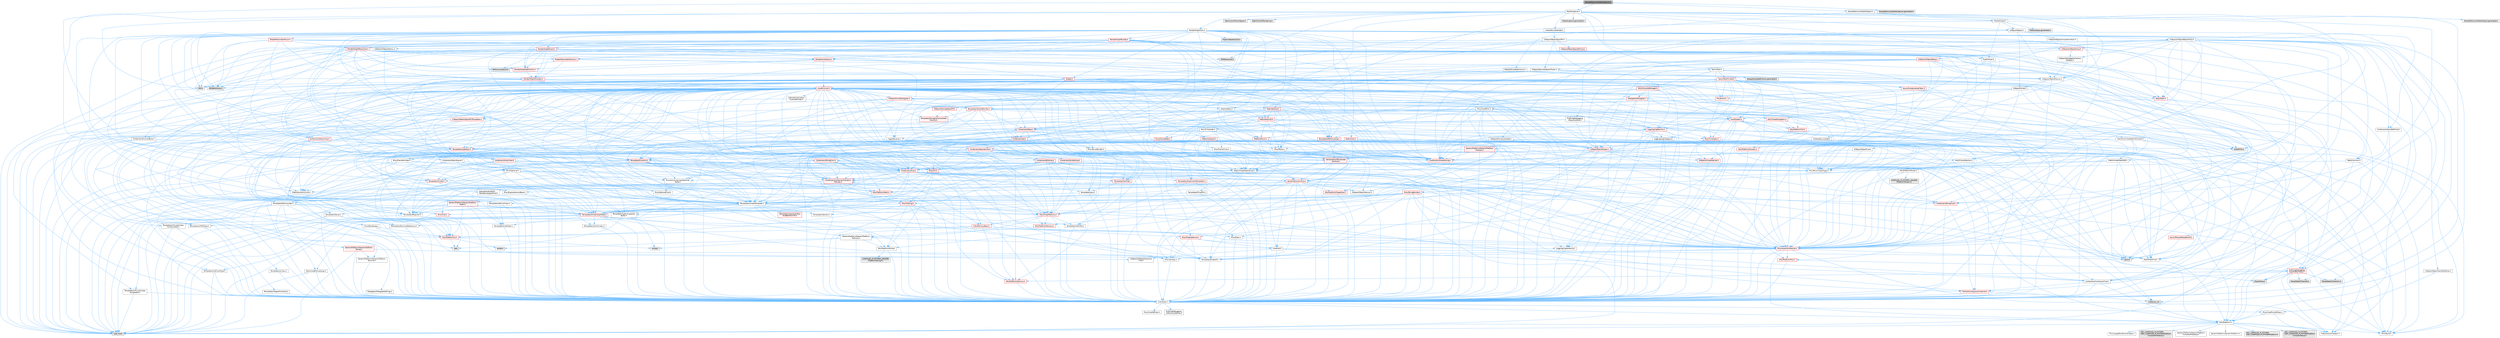 digraph "SharedMemoryMediaCapture.h"
{
 // INTERACTIVE_SVG=YES
 // LATEX_PDF_SIZE
  bgcolor="transparent";
  edge [fontname=Helvetica,fontsize=10,labelfontname=Helvetica,labelfontsize=10];
  node [fontname=Helvetica,fontsize=10,shape=box,height=0.2,width=0.4];
  Node1 [id="Node000001",label="SharedMemoryMediaCapture.h",height=0.2,width=0.4,color="gray40", fillcolor="grey60", style="filled", fontcolor="black",tooltip=" "];
  Node1 -> Node2 [id="edge1_Node000001_Node000002",color="steelblue1",style="solid",tooltip=" "];
  Node2 [id="Node000002",label="MediaCapture.h",height=0.2,width=0.4,color="grey40", fillcolor="white", style="filled",URL="$d2/d9c/MediaCapture_8h.html",tooltip=" "];
  Node2 -> Node3 [id="edge2_Node000002_Node000003",color="steelblue1",style="solid",tooltip=" "];
  Node3 [id="Node000003",label="CoreTypes.h",height=0.2,width=0.4,color="grey40", fillcolor="white", style="filled",URL="$dc/dec/CoreTypes_8h.html",tooltip=" "];
  Node3 -> Node4 [id="edge3_Node000003_Node000004",color="steelblue1",style="solid",tooltip=" "];
  Node4 [id="Node000004",label="HAL/Platform.h",height=0.2,width=0.4,color="grey40", fillcolor="white", style="filled",URL="$d9/dd0/Platform_8h.html",tooltip=" "];
  Node4 -> Node5 [id="edge4_Node000004_Node000005",color="steelblue1",style="solid",tooltip=" "];
  Node5 [id="Node000005",label="Misc/Build.h",height=0.2,width=0.4,color="grey40", fillcolor="white", style="filled",URL="$d3/dbb/Build_8h.html",tooltip=" "];
  Node4 -> Node6 [id="edge5_Node000004_Node000006",color="steelblue1",style="solid",tooltip=" "];
  Node6 [id="Node000006",label="Misc/LargeWorldCoordinates.h",height=0.2,width=0.4,color="grey40", fillcolor="white", style="filled",URL="$d2/dcb/LargeWorldCoordinates_8h.html",tooltip=" "];
  Node4 -> Node7 [id="edge6_Node000004_Node000007",color="steelblue1",style="solid",tooltip=" "];
  Node7 [id="Node000007",label="type_traits",height=0.2,width=0.4,color="grey60", fillcolor="#E0E0E0", style="filled",tooltip=" "];
  Node4 -> Node8 [id="edge7_Node000004_Node000008",color="steelblue1",style="solid",tooltip=" "];
  Node8 [id="Node000008",label="PreprocessorHelpers.h",height=0.2,width=0.4,color="grey40", fillcolor="white", style="filled",URL="$db/ddb/PreprocessorHelpers_8h.html",tooltip=" "];
  Node4 -> Node9 [id="edge8_Node000004_Node000009",color="steelblue1",style="solid",tooltip=" "];
  Node9 [id="Node000009",label="UBT_COMPILED_PLATFORM\l/UBT_COMPILED_PLATFORMPlatform\lCompilerPreSetup.h",height=0.2,width=0.4,color="grey60", fillcolor="#E0E0E0", style="filled",tooltip=" "];
  Node4 -> Node10 [id="edge9_Node000004_Node000010",color="steelblue1",style="solid",tooltip=" "];
  Node10 [id="Node000010",label="GenericPlatform/GenericPlatform\lCompilerPreSetup.h",height=0.2,width=0.4,color="grey40", fillcolor="white", style="filled",URL="$d9/dc8/GenericPlatformCompilerPreSetup_8h.html",tooltip=" "];
  Node4 -> Node11 [id="edge10_Node000004_Node000011",color="steelblue1",style="solid",tooltip=" "];
  Node11 [id="Node000011",label="GenericPlatform/GenericPlatform.h",height=0.2,width=0.4,color="grey40", fillcolor="white", style="filled",URL="$d6/d84/GenericPlatform_8h.html",tooltip=" "];
  Node4 -> Node12 [id="edge11_Node000004_Node000012",color="steelblue1",style="solid",tooltip=" "];
  Node12 [id="Node000012",label="UBT_COMPILED_PLATFORM\l/UBT_COMPILED_PLATFORMPlatform.h",height=0.2,width=0.4,color="grey60", fillcolor="#E0E0E0", style="filled",tooltip=" "];
  Node4 -> Node13 [id="edge12_Node000004_Node000013",color="steelblue1",style="solid",tooltip=" "];
  Node13 [id="Node000013",label="UBT_COMPILED_PLATFORM\l/UBT_COMPILED_PLATFORMPlatform\lCompilerSetup.h",height=0.2,width=0.4,color="grey60", fillcolor="#E0E0E0", style="filled",tooltip=" "];
  Node3 -> Node14 [id="edge13_Node000003_Node000014",color="steelblue1",style="solid",tooltip=" "];
  Node14 [id="Node000014",label="ProfilingDebugging\l/UMemoryDefines.h",height=0.2,width=0.4,color="grey40", fillcolor="white", style="filled",URL="$d2/da2/UMemoryDefines_8h.html",tooltip=" "];
  Node3 -> Node15 [id="edge14_Node000003_Node000015",color="steelblue1",style="solid",tooltip=" "];
  Node15 [id="Node000015",label="Misc/CoreMiscDefines.h",height=0.2,width=0.4,color="grey40", fillcolor="white", style="filled",URL="$da/d38/CoreMiscDefines_8h.html",tooltip=" "];
  Node15 -> Node4 [id="edge15_Node000015_Node000004",color="steelblue1",style="solid",tooltip=" "];
  Node15 -> Node8 [id="edge16_Node000015_Node000008",color="steelblue1",style="solid",tooltip=" "];
  Node3 -> Node16 [id="edge17_Node000003_Node000016",color="steelblue1",style="solid",tooltip=" "];
  Node16 [id="Node000016",label="Misc/CoreDefines.h",height=0.2,width=0.4,color="grey40", fillcolor="white", style="filled",URL="$d3/dd2/CoreDefines_8h.html",tooltip=" "];
  Node2 -> Node17 [id="edge18_Node000002_Node000017",color="steelblue1",style="solid",tooltip=" "];
  Node17 [id="Node000017",label="UObject/Object.h",height=0.2,width=0.4,color="grey40", fillcolor="white", style="filled",URL="$db/dbf/Object_8h.html",tooltip=" "];
  Node17 -> Node18 [id="edge19_Node000017_Node000018",color="steelblue1",style="solid",tooltip=" "];
  Node18 [id="Node000018",label="UObject/Script.h",height=0.2,width=0.4,color="grey40", fillcolor="white", style="filled",URL="$de/dc6/Script_8h.html",tooltip=" "];
  Node18 -> Node19 [id="edge20_Node000018_Node000019",color="steelblue1",style="solid",tooltip=" "];
  Node19 [id="Node000019",label="Delegates/Delegate.h",height=0.2,width=0.4,color="red", fillcolor="#FFF0F0", style="filled",URL="$d4/d80/Delegate_8h.html",tooltip=" "];
  Node19 -> Node3 [id="edge21_Node000019_Node000003",color="steelblue1",style="solid",tooltip=" "];
  Node19 -> Node20 [id="edge22_Node000019_Node000020",color="steelblue1",style="solid",tooltip=" "];
  Node20 [id="Node000020",label="Misc/AssertionMacros.h",height=0.2,width=0.4,color="red", fillcolor="#FFF0F0", style="filled",URL="$d0/dfa/AssertionMacros_8h.html",tooltip=" "];
  Node20 -> Node3 [id="edge23_Node000020_Node000003",color="steelblue1",style="solid",tooltip=" "];
  Node20 -> Node4 [id="edge24_Node000020_Node000004",color="steelblue1",style="solid",tooltip=" "];
  Node20 -> Node21 [id="edge25_Node000020_Node000021",color="steelblue1",style="solid",tooltip=" "];
  Node21 [id="Node000021",label="HAL/PlatformMisc.h",height=0.2,width=0.4,color="red", fillcolor="#FFF0F0", style="filled",URL="$d0/df5/PlatformMisc_8h.html",tooltip=" "];
  Node21 -> Node3 [id="edge26_Node000021_Node000003",color="steelblue1",style="solid",tooltip=" "];
  Node21 -> Node49 [id="edge27_Node000021_Node000049",color="steelblue1",style="solid",tooltip=" "];
  Node49 [id="Node000049",label="ProfilingDebugging\l/CpuProfilerTrace.h",height=0.2,width=0.4,color="red", fillcolor="#FFF0F0", style="filled",URL="$da/dcb/CpuProfilerTrace_8h.html",tooltip=" "];
  Node49 -> Node3 [id="edge28_Node000049_Node000003",color="steelblue1",style="solid",tooltip=" "];
  Node49 -> Node29 [id="edge29_Node000049_Node000029",color="steelblue1",style="solid",tooltip=" "];
  Node29 [id="Node000029",label="Containers/ContainersFwd.h",height=0.2,width=0.4,color="grey40", fillcolor="white", style="filled",URL="$d4/d0a/ContainersFwd_8h.html",tooltip=" "];
  Node29 -> Node4 [id="edge30_Node000029_Node000004",color="steelblue1",style="solid",tooltip=" "];
  Node29 -> Node3 [id="edge31_Node000029_Node000003",color="steelblue1",style="solid",tooltip=" "];
  Node29 -> Node26 [id="edge32_Node000029_Node000026",color="steelblue1",style="solid",tooltip=" "];
  Node26 [id="Node000026",label="Traits/IsContiguousContainer.h",height=0.2,width=0.4,color="red", fillcolor="#FFF0F0", style="filled",URL="$d5/d3c/IsContiguousContainer_8h.html",tooltip=" "];
  Node26 -> Node3 [id="edge33_Node000026_Node000003",color="steelblue1",style="solid",tooltip=" "];
  Node26 -> Node25 [id="edge34_Node000026_Node000025",color="steelblue1",style="solid",tooltip=" "];
  Node25 [id="Node000025",label="initializer_list",height=0.2,width=0.4,color="grey60", fillcolor="#E0E0E0", style="filled",tooltip=" "];
  Node49 -> Node50 [id="edge35_Node000049_Node000050",color="steelblue1",style="solid",tooltip=" "];
  Node50 [id="Node000050",label="HAL/PlatformAtomics.h",height=0.2,width=0.4,color="red", fillcolor="#FFF0F0", style="filled",URL="$d3/d36/PlatformAtomics_8h.html",tooltip=" "];
  Node50 -> Node3 [id="edge36_Node000050_Node000003",color="steelblue1",style="solid",tooltip=" "];
  Node49 -> Node8 [id="edge37_Node000049_Node000008",color="steelblue1",style="solid",tooltip=" "];
  Node49 -> Node5 [id="edge38_Node000049_Node000005",color="steelblue1",style="solid",tooltip=" "];
  Node49 -> Node54 [id="edge39_Node000049_Node000054",color="steelblue1",style="solid",tooltip=" "];
  Node54 [id="Node000054",label="Trace/Detail/Channel.h",height=0.2,width=0.4,color="grey60", fillcolor="#E0E0E0", style="filled",tooltip=" "];
  Node49 -> Node55 [id="edge40_Node000049_Node000055",color="steelblue1",style="solid",tooltip=" "];
  Node55 [id="Node000055",label="Trace/Detail/Channel.inl",height=0.2,width=0.4,color="grey60", fillcolor="#E0E0E0", style="filled",tooltip=" "];
  Node49 -> Node56 [id="edge41_Node000049_Node000056",color="steelblue1",style="solid",tooltip=" "];
  Node56 [id="Node000056",label="Trace/Trace.h",height=0.2,width=0.4,color="grey60", fillcolor="#E0E0E0", style="filled",tooltip=" "];
  Node20 -> Node8 [id="edge42_Node000020_Node000008",color="steelblue1",style="solid",tooltip=" "];
  Node20 -> Node57 [id="edge43_Node000020_Node000057",color="steelblue1",style="solid",tooltip=" "];
  Node57 [id="Node000057",label="Templates/EnableIf.h",height=0.2,width=0.4,color="grey40", fillcolor="white", style="filled",URL="$d7/d60/EnableIf_8h.html",tooltip=" "];
  Node57 -> Node3 [id="edge44_Node000057_Node000003",color="steelblue1",style="solid",tooltip=" "];
  Node20 -> Node63 [id="edge45_Node000020_Node000063",color="steelblue1",style="solid",tooltip=" "];
  Node63 [id="Node000063",label="Misc/VarArgs.h",height=0.2,width=0.4,color="grey40", fillcolor="white", style="filled",URL="$d5/d6f/VarArgs_8h.html",tooltip=" "];
  Node63 -> Node3 [id="edge46_Node000063_Node000003",color="steelblue1",style="solid",tooltip=" "];
  Node20 -> Node70 [id="edge47_Node000020_Node000070",color="steelblue1",style="solid",tooltip=" "];
  Node70 [id="Node000070",label="atomic",height=0.2,width=0.4,color="grey60", fillcolor="#E0E0E0", style="filled",tooltip=" "];
  Node19 -> Node71 [id="edge48_Node000019_Node000071",color="steelblue1",style="solid",tooltip=" "];
  Node71 [id="Node000071",label="UObject/NameTypes.h",height=0.2,width=0.4,color="red", fillcolor="#FFF0F0", style="filled",URL="$d6/d35/NameTypes_8h.html",tooltip=" "];
  Node71 -> Node3 [id="edge49_Node000071_Node000003",color="steelblue1",style="solid",tooltip=" "];
  Node71 -> Node20 [id="edge50_Node000071_Node000020",color="steelblue1",style="solid",tooltip=" "];
  Node71 -> Node72 [id="edge51_Node000071_Node000072",color="steelblue1",style="solid",tooltip=" "];
  Node72 [id="Node000072",label="HAL/UnrealMemory.h",height=0.2,width=0.4,color="red", fillcolor="#FFF0F0", style="filled",URL="$d9/d96/UnrealMemory_8h.html",tooltip=" "];
  Node72 -> Node3 [id="edge52_Node000072_Node000003",color="steelblue1",style="solid",tooltip=" "];
  Node72 -> Node73 [id="edge53_Node000072_Node000073",color="steelblue1",style="solid",tooltip=" "];
  Node73 [id="Node000073",label="GenericPlatform/GenericPlatform\lMemory.h",height=0.2,width=0.4,color="grey40", fillcolor="white", style="filled",URL="$dd/d22/GenericPlatformMemory_8h.html",tooltip=" "];
  Node73 -> Node28 [id="edge54_Node000073_Node000028",color="steelblue1",style="solid",tooltip=" "];
  Node28 [id="Node000028",label="CoreFwd.h",height=0.2,width=0.4,color="grey40", fillcolor="white", style="filled",URL="$d1/d1e/CoreFwd_8h.html",tooltip=" "];
  Node28 -> Node3 [id="edge55_Node000028_Node000003",color="steelblue1",style="solid",tooltip=" "];
  Node28 -> Node29 [id="edge56_Node000028_Node000029",color="steelblue1",style="solid",tooltip=" "];
  Node28 -> Node30 [id="edge57_Node000028_Node000030",color="steelblue1",style="solid",tooltip=" "];
  Node30 [id="Node000030",label="Math/MathFwd.h",height=0.2,width=0.4,color="grey40", fillcolor="white", style="filled",URL="$d2/d10/MathFwd_8h.html",tooltip=" "];
  Node30 -> Node4 [id="edge58_Node000030_Node000004",color="steelblue1",style="solid",tooltip=" "];
  Node28 -> Node31 [id="edge59_Node000028_Node000031",color="steelblue1",style="solid",tooltip=" "];
  Node31 [id="Node000031",label="UObject/UObjectHierarchy\lFwd.h",height=0.2,width=0.4,color="grey40", fillcolor="white", style="filled",URL="$d3/d13/UObjectHierarchyFwd_8h.html",tooltip=" "];
  Node73 -> Node3 [id="edge60_Node000073_Node000003",color="steelblue1",style="solid",tooltip=" "];
  Node73 -> Node74 [id="edge61_Node000073_Node000074",color="steelblue1",style="solid",tooltip=" "];
  Node74 [id="Node000074",label="HAL/PlatformString.h",height=0.2,width=0.4,color="grey40", fillcolor="white", style="filled",URL="$db/db5/PlatformString_8h.html",tooltip=" "];
  Node74 -> Node3 [id="edge62_Node000074_Node000003",color="steelblue1",style="solid",tooltip=" "];
  Node74 -> Node75 [id="edge63_Node000074_Node000075",color="steelblue1",style="solid",tooltip=" "];
  Node75 [id="Node000075",label="COMPILED_PLATFORM_HEADER\l(PlatformString.h)",height=0.2,width=0.4,color="grey60", fillcolor="#E0E0E0", style="filled",tooltip=" "];
  Node73 -> Node42 [id="edge64_Node000073_Node000042",color="steelblue1",style="solid",tooltip=" "];
  Node42 [id="Node000042",label="string.h",height=0.2,width=0.4,color="grey60", fillcolor="#E0E0E0", style="filled",tooltip=" "];
  Node73 -> Node35 [id="edge65_Node000073_Node000035",color="steelblue1",style="solid",tooltip=" "];
  Node35 [id="Node000035",label="wchar.h",height=0.2,width=0.4,color="grey60", fillcolor="#E0E0E0", style="filled",tooltip=" "];
  Node72 -> Node76 [id="edge66_Node000072_Node000076",color="steelblue1",style="solid",tooltip=" "];
  Node76 [id="Node000076",label="HAL/MemoryBase.h",height=0.2,width=0.4,color="red", fillcolor="#FFF0F0", style="filled",URL="$d6/d9f/MemoryBase_8h.html",tooltip=" "];
  Node76 -> Node3 [id="edge67_Node000076_Node000003",color="steelblue1",style="solid",tooltip=" "];
  Node76 -> Node50 [id="edge68_Node000076_Node000050",color="steelblue1",style="solid",tooltip=" "];
  Node76 -> Node33 [id="edge69_Node000076_Node000033",color="steelblue1",style="solid",tooltip=" "];
  Node33 [id="Node000033",label="HAL/PlatformCrt.h",height=0.2,width=0.4,color="red", fillcolor="#FFF0F0", style="filled",URL="$d8/d75/PlatformCrt_8h.html",tooltip=" "];
  Node33 -> Node34 [id="edge70_Node000033_Node000034",color="steelblue1",style="solid",tooltip=" "];
  Node34 [id="Node000034",label="new",height=0.2,width=0.4,color="grey60", fillcolor="#E0E0E0", style="filled",tooltip=" "];
  Node33 -> Node35 [id="edge71_Node000033_Node000035",color="steelblue1",style="solid",tooltip=" "];
  Node33 -> Node42 [id="edge72_Node000033_Node000042",color="steelblue1",style="solid",tooltip=" "];
  Node76 -> Node77 [id="edge73_Node000076_Node000077",color="steelblue1",style="solid",tooltip=" "];
  Node77 [id="Node000077",label="Misc/Exec.h",height=0.2,width=0.4,color="grey40", fillcolor="white", style="filled",URL="$de/ddb/Exec_8h.html",tooltip=" "];
  Node77 -> Node3 [id="edge74_Node000077_Node000003",color="steelblue1",style="solid",tooltip=" "];
  Node77 -> Node20 [id="edge75_Node000077_Node000020",color="steelblue1",style="solid",tooltip=" "];
  Node76 -> Node78 [id="edge76_Node000076_Node000078",color="steelblue1",style="solid",tooltip=" "];
  Node78 [id="Node000078",label="Misc/OutputDevice.h",height=0.2,width=0.4,color="red", fillcolor="#FFF0F0", style="filled",URL="$d7/d32/OutputDevice_8h.html",tooltip=" "];
  Node78 -> Node28 [id="edge77_Node000078_Node000028",color="steelblue1",style="solid",tooltip=" "];
  Node78 -> Node3 [id="edge78_Node000078_Node000003",color="steelblue1",style="solid",tooltip=" "];
  Node78 -> Node79 [id="edge79_Node000078_Node000079",color="steelblue1",style="solid",tooltip=" "];
  Node79 [id="Node000079",label="Logging/LogVerbosity.h",height=0.2,width=0.4,color="grey40", fillcolor="white", style="filled",URL="$d2/d8f/LogVerbosity_8h.html",tooltip=" "];
  Node79 -> Node3 [id="edge80_Node000079_Node000003",color="steelblue1",style="solid",tooltip=" "];
  Node78 -> Node63 [id="edge81_Node000078_Node000063",color="steelblue1",style="solid",tooltip=" "];
  Node72 -> Node89 [id="edge82_Node000072_Node000089",color="steelblue1",style="solid",tooltip=" "];
  Node89 [id="Node000089",label="HAL/PlatformMemory.h",height=0.2,width=0.4,color="red", fillcolor="#FFF0F0", style="filled",URL="$de/d68/PlatformMemory_8h.html",tooltip=" "];
  Node89 -> Node3 [id="edge83_Node000089_Node000003",color="steelblue1",style="solid",tooltip=" "];
  Node89 -> Node73 [id="edge84_Node000089_Node000073",color="steelblue1",style="solid",tooltip=" "];
  Node72 -> Node92 [id="edge85_Node000072_Node000092",color="steelblue1",style="solid",tooltip=" "];
  Node92 [id="Node000092",label="Templates/IsPointer.h",height=0.2,width=0.4,color="grey40", fillcolor="white", style="filled",URL="$d7/d05/IsPointer_8h.html",tooltip=" "];
  Node92 -> Node3 [id="edge86_Node000092_Node000003",color="steelblue1",style="solid",tooltip=" "];
  Node71 -> Node93 [id="edge87_Node000071_Node000093",color="steelblue1",style="solid",tooltip=" "];
  Node93 [id="Node000093",label="Templates/UnrealTypeTraits.h",height=0.2,width=0.4,color="red", fillcolor="#FFF0F0", style="filled",URL="$d2/d2d/UnrealTypeTraits_8h.html",tooltip=" "];
  Node93 -> Node3 [id="edge88_Node000093_Node000003",color="steelblue1",style="solid",tooltip=" "];
  Node93 -> Node92 [id="edge89_Node000093_Node000092",color="steelblue1",style="solid",tooltip=" "];
  Node93 -> Node20 [id="edge90_Node000093_Node000020",color="steelblue1",style="solid",tooltip=" "];
  Node93 -> Node85 [id="edge91_Node000093_Node000085",color="steelblue1",style="solid",tooltip=" "];
  Node85 [id="Node000085",label="Templates/AndOrNot.h",height=0.2,width=0.4,color="grey40", fillcolor="white", style="filled",URL="$db/d0a/AndOrNot_8h.html",tooltip=" "];
  Node85 -> Node3 [id="edge92_Node000085_Node000003",color="steelblue1",style="solid",tooltip=" "];
  Node93 -> Node57 [id="edge93_Node000093_Node000057",color="steelblue1",style="solid",tooltip=" "];
  Node93 -> Node94 [id="edge94_Node000093_Node000094",color="steelblue1",style="solid",tooltip=" "];
  Node94 [id="Node000094",label="Templates/IsArithmetic.h",height=0.2,width=0.4,color="grey40", fillcolor="white", style="filled",URL="$d2/d5d/IsArithmetic_8h.html",tooltip=" "];
  Node94 -> Node3 [id="edge95_Node000094_Node000003",color="steelblue1",style="solid",tooltip=" "];
  Node93 -> Node96 [id="edge96_Node000093_Node000096",color="steelblue1",style="solid",tooltip=" "];
  Node96 [id="Node000096",label="Templates/IsPODType.h",height=0.2,width=0.4,color="grey40", fillcolor="white", style="filled",URL="$d7/db1/IsPODType_8h.html",tooltip=" "];
  Node96 -> Node3 [id="edge97_Node000096_Node000003",color="steelblue1",style="solid",tooltip=" "];
  Node93 -> Node97 [id="edge98_Node000093_Node000097",color="steelblue1",style="solid",tooltip=" "];
  Node97 [id="Node000097",label="Templates/IsUECoreType.h",height=0.2,width=0.4,color="grey40", fillcolor="white", style="filled",URL="$d1/db8/IsUECoreType_8h.html",tooltip=" "];
  Node97 -> Node3 [id="edge99_Node000097_Node000003",color="steelblue1",style="solid",tooltip=" "];
  Node97 -> Node7 [id="edge100_Node000097_Node000007",color="steelblue1",style="solid",tooltip=" "];
  Node93 -> Node86 [id="edge101_Node000093_Node000086",color="steelblue1",style="solid",tooltip=" "];
  Node86 [id="Node000086",label="Templates/IsTriviallyCopy\lConstructible.h",height=0.2,width=0.4,color="grey40", fillcolor="white", style="filled",URL="$d3/d78/IsTriviallyCopyConstructible_8h.html",tooltip=" "];
  Node86 -> Node3 [id="edge102_Node000086_Node000003",color="steelblue1",style="solid",tooltip=" "];
  Node86 -> Node7 [id="edge103_Node000086_Node000007",color="steelblue1",style="solid",tooltip=" "];
  Node71 -> Node98 [id="edge104_Node000071_Node000098",color="steelblue1",style="solid",tooltip=" "];
  Node98 [id="Node000098",label="Templates/UnrealTemplate.h",height=0.2,width=0.4,color="grey40", fillcolor="white", style="filled",URL="$d4/d24/UnrealTemplate_8h.html",tooltip=" "];
  Node98 -> Node3 [id="edge105_Node000098_Node000003",color="steelblue1",style="solid",tooltip=" "];
  Node98 -> Node92 [id="edge106_Node000098_Node000092",color="steelblue1",style="solid",tooltip=" "];
  Node98 -> Node72 [id="edge107_Node000098_Node000072",color="steelblue1",style="solid",tooltip=" "];
  Node98 -> Node99 [id="edge108_Node000098_Node000099",color="steelblue1",style="solid",tooltip=" "];
  Node99 [id="Node000099",label="Templates/CopyQualifiers\lAndRefsFromTo.h",height=0.2,width=0.4,color="red", fillcolor="#FFF0F0", style="filled",URL="$d3/db3/CopyQualifiersAndRefsFromTo_8h.html",tooltip=" "];
  Node98 -> Node93 [id="edge109_Node000098_Node000093",color="steelblue1",style="solid",tooltip=" "];
  Node98 -> Node101 [id="edge110_Node000098_Node000101",color="steelblue1",style="solid",tooltip=" "];
  Node101 [id="Node000101",label="Templates/RemoveReference.h",height=0.2,width=0.4,color="grey40", fillcolor="white", style="filled",URL="$da/dbe/RemoveReference_8h.html",tooltip=" "];
  Node101 -> Node3 [id="edge111_Node000101_Node000003",color="steelblue1",style="solid",tooltip=" "];
  Node98 -> Node65 [id="edge112_Node000098_Node000065",color="steelblue1",style="solid",tooltip=" "];
  Node65 [id="Node000065",label="Templates/Requires.h",height=0.2,width=0.4,color="grey40", fillcolor="white", style="filled",URL="$dc/d96/Requires_8h.html",tooltip=" "];
  Node65 -> Node57 [id="edge113_Node000065_Node000057",color="steelblue1",style="solid",tooltip=" "];
  Node65 -> Node7 [id="edge114_Node000065_Node000007",color="steelblue1",style="solid",tooltip=" "];
  Node98 -> Node102 [id="edge115_Node000098_Node000102",color="steelblue1",style="solid",tooltip=" "];
  Node102 [id="Node000102",label="Templates/TypeCompatible\lBytes.h",height=0.2,width=0.4,color="grey40", fillcolor="white", style="filled",URL="$df/d0a/TypeCompatibleBytes_8h.html",tooltip=" "];
  Node102 -> Node3 [id="edge116_Node000102_Node000003",color="steelblue1",style="solid",tooltip=" "];
  Node102 -> Node42 [id="edge117_Node000102_Node000042",color="steelblue1",style="solid",tooltip=" "];
  Node102 -> Node34 [id="edge118_Node000102_Node000034",color="steelblue1",style="solid",tooltip=" "];
  Node102 -> Node7 [id="edge119_Node000102_Node000007",color="steelblue1",style="solid",tooltip=" "];
  Node98 -> Node66 [id="edge120_Node000098_Node000066",color="steelblue1",style="solid",tooltip=" "];
  Node66 [id="Node000066",label="Templates/Identity.h",height=0.2,width=0.4,color="grey40", fillcolor="white", style="filled",URL="$d0/dd5/Identity_8h.html",tooltip=" "];
  Node98 -> Node26 [id="edge121_Node000098_Node000026",color="steelblue1",style="solid",tooltip=" "];
  Node98 -> Node103 [id="edge122_Node000098_Node000103",color="steelblue1",style="solid",tooltip=" "];
  Node103 [id="Node000103",label="Traits/UseBitwiseSwap.h",height=0.2,width=0.4,color="grey40", fillcolor="white", style="filled",URL="$db/df3/UseBitwiseSwap_8h.html",tooltip=" "];
  Node103 -> Node3 [id="edge123_Node000103_Node000003",color="steelblue1",style="solid",tooltip=" "];
  Node103 -> Node7 [id="edge124_Node000103_Node000007",color="steelblue1",style="solid",tooltip=" "];
  Node98 -> Node7 [id="edge125_Node000098_Node000007",color="steelblue1",style="solid",tooltip=" "];
  Node71 -> Node104 [id="edge126_Node000071_Node000104",color="steelblue1",style="solid",tooltip=" "];
  Node104 [id="Node000104",label="Containers/UnrealString.h",height=0.2,width=0.4,color="red", fillcolor="#FFF0F0", style="filled",URL="$d5/dba/UnrealString_8h.html",tooltip=" "];
  Node71 -> Node108 [id="edge127_Node000071_Node000108",color="steelblue1",style="solid",tooltip=" "];
  Node108 [id="Node000108",label="HAL/CriticalSection.h",height=0.2,width=0.4,color="grey40", fillcolor="white", style="filled",URL="$d6/d90/CriticalSection_8h.html",tooltip=" "];
  Node108 -> Node109 [id="edge128_Node000108_Node000109",color="steelblue1",style="solid",tooltip=" "];
  Node109 [id="Node000109",label="HAL/PlatformMutex.h",height=0.2,width=0.4,color="grey40", fillcolor="white", style="filled",URL="$d9/d0b/PlatformMutex_8h.html",tooltip=" "];
  Node109 -> Node3 [id="edge129_Node000109_Node000003",color="steelblue1",style="solid",tooltip=" "];
  Node109 -> Node110 [id="edge130_Node000109_Node000110",color="steelblue1",style="solid",tooltip=" "];
  Node110 [id="Node000110",label="COMPILED_PLATFORM_HEADER\l(PlatformMutex.h)",height=0.2,width=0.4,color="grey60", fillcolor="#E0E0E0", style="filled",tooltip=" "];
  Node71 -> Node111 [id="edge131_Node000071_Node000111",color="steelblue1",style="solid",tooltip=" "];
  Node111 [id="Node000111",label="Containers/StringConv.h",height=0.2,width=0.4,color="red", fillcolor="#FFF0F0", style="filled",URL="$d3/ddf/StringConv_8h.html",tooltip=" "];
  Node111 -> Node3 [id="edge132_Node000111_Node000003",color="steelblue1",style="solid",tooltip=" "];
  Node111 -> Node20 [id="edge133_Node000111_Node000020",color="steelblue1",style="solid",tooltip=" "];
  Node111 -> Node112 [id="edge134_Node000111_Node000112",color="steelblue1",style="solid",tooltip=" "];
  Node112 [id="Node000112",label="Containers/ContainerAllocation\lPolicies.h",height=0.2,width=0.4,color="red", fillcolor="#FFF0F0", style="filled",URL="$d7/dff/ContainerAllocationPolicies_8h.html",tooltip=" "];
  Node112 -> Node3 [id="edge135_Node000112_Node000003",color="steelblue1",style="solid",tooltip=" "];
  Node112 -> Node112 [id="edge136_Node000112_Node000112",color="steelblue1",style="solid",tooltip=" "];
  Node112 -> Node114 [id="edge137_Node000112_Node000114",color="steelblue1",style="solid",tooltip=" "];
  Node114 [id="Node000114",label="HAL/PlatformMath.h",height=0.2,width=0.4,color="red", fillcolor="#FFF0F0", style="filled",URL="$dc/d53/PlatformMath_8h.html",tooltip=" "];
  Node114 -> Node3 [id="edge138_Node000114_Node000003",color="steelblue1",style="solid",tooltip=" "];
  Node114 -> Node115 [id="edge139_Node000114_Node000115",color="steelblue1",style="solid",tooltip=" "];
  Node115 [id="Node000115",label="GenericPlatform/GenericPlatform\lMath.h",height=0.2,width=0.4,color="red", fillcolor="#FFF0F0", style="filled",URL="$d5/d79/GenericPlatformMath_8h.html",tooltip=" "];
  Node115 -> Node3 [id="edge140_Node000115_Node000003",color="steelblue1",style="solid",tooltip=" "];
  Node115 -> Node29 [id="edge141_Node000115_Node000029",color="steelblue1",style="solid",tooltip=" "];
  Node115 -> Node33 [id="edge142_Node000115_Node000033",color="steelblue1",style="solid",tooltip=" "];
  Node115 -> Node85 [id="edge143_Node000115_Node000085",color="steelblue1",style="solid",tooltip=" "];
  Node115 -> Node116 [id="edge144_Node000115_Node000116",color="steelblue1",style="solid",tooltip=" "];
  Node116 [id="Node000116",label="Templates/Decay.h",height=0.2,width=0.4,color="grey40", fillcolor="white", style="filled",URL="$dd/d0f/Decay_8h.html",tooltip=" "];
  Node116 -> Node3 [id="edge145_Node000116_Node000003",color="steelblue1",style="solid",tooltip=" "];
  Node116 -> Node101 [id="edge146_Node000116_Node000101",color="steelblue1",style="solid",tooltip=" "];
  Node116 -> Node7 [id="edge147_Node000116_Node000007",color="steelblue1",style="solid",tooltip=" "];
  Node115 -> Node93 [id="edge148_Node000115_Node000093",color="steelblue1",style="solid",tooltip=" "];
  Node115 -> Node65 [id="edge149_Node000115_Node000065",color="steelblue1",style="solid",tooltip=" "];
  Node115 -> Node102 [id="edge150_Node000115_Node000102",color="steelblue1",style="solid",tooltip=" "];
  Node115 -> Node7 [id="edge151_Node000115_Node000007",color="steelblue1",style="solid",tooltip=" "];
  Node112 -> Node72 [id="edge152_Node000112_Node000072",color="steelblue1",style="solid",tooltip=" "];
  Node112 -> Node43 [id="edge153_Node000112_Node000043",color="steelblue1",style="solid",tooltip=" "];
  Node43 [id="Node000043",label="Math/NumericLimits.h",height=0.2,width=0.4,color="grey40", fillcolor="white", style="filled",URL="$df/d1b/NumericLimits_8h.html",tooltip=" "];
  Node43 -> Node3 [id="edge154_Node000043_Node000003",color="steelblue1",style="solid",tooltip=" "];
  Node112 -> Node20 [id="edge155_Node000112_Node000020",color="steelblue1",style="solid",tooltip=" "];
  Node112 -> Node123 [id="edge156_Node000112_Node000123",color="steelblue1",style="solid",tooltip=" "];
  Node123 [id="Node000123",label="Templates/MemoryOps.h",height=0.2,width=0.4,color="grey40", fillcolor="white", style="filled",URL="$db/dea/MemoryOps_8h.html",tooltip=" "];
  Node123 -> Node3 [id="edge157_Node000123_Node000003",color="steelblue1",style="solid",tooltip=" "];
  Node123 -> Node72 [id="edge158_Node000123_Node000072",color="steelblue1",style="solid",tooltip=" "];
  Node123 -> Node87 [id="edge159_Node000123_Node000087",color="steelblue1",style="solid",tooltip=" "];
  Node87 [id="Node000087",label="Templates/IsTriviallyCopy\lAssignable.h",height=0.2,width=0.4,color="grey40", fillcolor="white", style="filled",URL="$d2/df2/IsTriviallyCopyAssignable_8h.html",tooltip=" "];
  Node87 -> Node3 [id="edge160_Node000087_Node000003",color="steelblue1",style="solid",tooltip=" "];
  Node87 -> Node7 [id="edge161_Node000087_Node000007",color="steelblue1",style="solid",tooltip=" "];
  Node123 -> Node86 [id="edge162_Node000123_Node000086",color="steelblue1",style="solid",tooltip=" "];
  Node123 -> Node65 [id="edge163_Node000123_Node000065",color="steelblue1",style="solid",tooltip=" "];
  Node123 -> Node93 [id="edge164_Node000123_Node000093",color="steelblue1",style="solid",tooltip=" "];
  Node123 -> Node103 [id="edge165_Node000123_Node000103",color="steelblue1",style="solid",tooltip=" "];
  Node123 -> Node34 [id="edge166_Node000123_Node000034",color="steelblue1",style="solid",tooltip=" "];
  Node123 -> Node7 [id="edge167_Node000123_Node000007",color="steelblue1",style="solid",tooltip=" "];
  Node112 -> Node102 [id="edge168_Node000112_Node000102",color="steelblue1",style="solid",tooltip=" "];
  Node112 -> Node7 [id="edge169_Node000112_Node000007",color="steelblue1",style="solid",tooltip=" "];
  Node111 -> Node124 [id="edge170_Node000111_Node000124",color="steelblue1",style="solid",tooltip=" "];
  Node124 [id="Node000124",label="Containers/Array.h",height=0.2,width=0.4,color="red", fillcolor="#FFF0F0", style="filled",URL="$df/dd0/Array_8h.html",tooltip=" "];
  Node124 -> Node3 [id="edge171_Node000124_Node000003",color="steelblue1",style="solid",tooltip=" "];
  Node124 -> Node20 [id="edge172_Node000124_Node000020",color="steelblue1",style="solid",tooltip=" "];
  Node124 -> Node125 [id="edge173_Node000124_Node000125",color="steelblue1",style="solid",tooltip=" "];
  Node125 [id="Node000125",label="Misc/IntrusiveUnsetOptional\lState.h",height=0.2,width=0.4,color="grey40", fillcolor="white", style="filled",URL="$d2/d0a/IntrusiveUnsetOptionalState_8h.html",tooltip=" "];
  Node125 -> Node126 [id="edge174_Node000125_Node000126",color="steelblue1",style="solid",tooltip=" "];
  Node126 [id="Node000126",label="Misc/OptionalFwd.h",height=0.2,width=0.4,color="grey40", fillcolor="white", style="filled",URL="$dc/d50/OptionalFwd_8h.html",tooltip=" "];
  Node124 -> Node72 [id="edge175_Node000124_Node000072",color="steelblue1",style="solid",tooltip=" "];
  Node124 -> Node93 [id="edge176_Node000124_Node000093",color="steelblue1",style="solid",tooltip=" "];
  Node124 -> Node98 [id="edge177_Node000124_Node000098",color="steelblue1",style="solid",tooltip=" "];
  Node124 -> Node112 [id="edge178_Node000124_Node000112",color="steelblue1",style="solid",tooltip=" "];
  Node124 -> Node131 [id="edge179_Node000124_Node000131",color="steelblue1",style="solid",tooltip=" "];
  Node131 [id="Node000131",label="Serialization/Archive.h",height=0.2,width=0.4,color="red", fillcolor="#FFF0F0", style="filled",URL="$d7/d3b/Archive_8h.html",tooltip=" "];
  Node131 -> Node28 [id="edge180_Node000131_Node000028",color="steelblue1",style="solid",tooltip=" "];
  Node131 -> Node3 [id="edge181_Node000131_Node000003",color="steelblue1",style="solid",tooltip=" "];
  Node131 -> Node132 [id="edge182_Node000131_Node000132",color="steelblue1",style="solid",tooltip=" "];
  Node132 [id="Node000132",label="HAL/PlatformProperties.h",height=0.2,width=0.4,color="red", fillcolor="#FFF0F0", style="filled",URL="$d9/db0/PlatformProperties_8h.html",tooltip=" "];
  Node132 -> Node3 [id="edge183_Node000132_Node000003",color="steelblue1",style="solid",tooltip=" "];
  Node131 -> Node135 [id="edge184_Node000131_Node000135",color="steelblue1",style="solid",tooltip=" "];
  Node135 [id="Node000135",label="Internationalization\l/TextNamespaceFwd.h",height=0.2,width=0.4,color="grey40", fillcolor="white", style="filled",URL="$d8/d97/TextNamespaceFwd_8h.html",tooltip=" "];
  Node135 -> Node3 [id="edge185_Node000135_Node000003",color="steelblue1",style="solid",tooltip=" "];
  Node131 -> Node30 [id="edge186_Node000131_Node000030",color="steelblue1",style="solid",tooltip=" "];
  Node131 -> Node20 [id="edge187_Node000131_Node000020",color="steelblue1",style="solid",tooltip=" "];
  Node131 -> Node5 [id="edge188_Node000131_Node000005",color="steelblue1",style="solid",tooltip=" "];
  Node131 -> Node136 [id="edge189_Node000131_Node000136",color="steelblue1",style="solid",tooltip=" "];
  Node136 [id="Node000136",label="Misc/EngineVersionBase.h",height=0.2,width=0.4,color="grey40", fillcolor="white", style="filled",URL="$d5/d2b/EngineVersionBase_8h.html",tooltip=" "];
  Node136 -> Node3 [id="edge190_Node000136_Node000003",color="steelblue1",style="solid",tooltip=" "];
  Node131 -> Node63 [id="edge191_Node000131_Node000063",color="steelblue1",style="solid",tooltip=" "];
  Node131 -> Node57 [id="edge192_Node000131_Node000057",color="steelblue1",style="solid",tooltip=" "];
  Node131 -> Node139 [id="edge193_Node000131_Node000139",color="steelblue1",style="solid",tooltip=" "];
  Node139 [id="Node000139",label="Templates/IsEnumClass.h",height=0.2,width=0.4,color="grey40", fillcolor="white", style="filled",URL="$d7/d15/IsEnumClass_8h.html",tooltip=" "];
  Node139 -> Node3 [id="edge194_Node000139_Node000003",color="steelblue1",style="solid",tooltip=" "];
  Node139 -> Node85 [id="edge195_Node000139_Node000085",color="steelblue1",style="solid",tooltip=" "];
  Node131 -> Node98 [id="edge196_Node000131_Node000098",color="steelblue1",style="solid",tooltip=" "];
  Node131 -> Node140 [id="edge197_Node000131_Node000140",color="steelblue1",style="solid",tooltip=" "];
  Node140 [id="Node000140",label="UObject/ObjectVersion.h",height=0.2,width=0.4,color="grey40", fillcolor="white", style="filled",URL="$da/d63/ObjectVersion_8h.html",tooltip=" "];
  Node140 -> Node3 [id="edge198_Node000140_Node000003",color="steelblue1",style="solid",tooltip=" "];
  Node124 -> Node157 [id="edge199_Node000124_Node000157",color="steelblue1",style="solid",tooltip=" "];
  Node157 [id="Node000157",label="Templates/Invoke.h",height=0.2,width=0.4,color="red", fillcolor="#FFF0F0", style="filled",URL="$d7/deb/Invoke_8h.html",tooltip=" "];
  Node157 -> Node3 [id="edge200_Node000157_Node000003",color="steelblue1",style="solid",tooltip=" "];
  Node157 -> Node98 [id="edge201_Node000157_Node000098",color="steelblue1",style="solid",tooltip=" "];
  Node157 -> Node7 [id="edge202_Node000157_Node000007",color="steelblue1",style="solid",tooltip=" "];
  Node124 -> Node162 [id="edge203_Node000124_Node000162",color="steelblue1",style="solid",tooltip=" "];
  Node162 [id="Node000162",label="Templates/Less.h",height=0.2,width=0.4,color="grey40", fillcolor="white", style="filled",URL="$de/dc8/Less_8h.html",tooltip=" "];
  Node162 -> Node3 [id="edge204_Node000162_Node000003",color="steelblue1",style="solid",tooltip=" "];
  Node162 -> Node98 [id="edge205_Node000162_Node000098",color="steelblue1",style="solid",tooltip=" "];
  Node124 -> Node65 [id="edge206_Node000124_Node000065",color="steelblue1",style="solid",tooltip=" "];
  Node124 -> Node170 [id="edge207_Node000124_Node000170",color="steelblue1",style="solid",tooltip=" "];
  Node170 [id="Node000170",label="Templates/Sorting.h",height=0.2,width=0.4,color="red", fillcolor="#FFF0F0", style="filled",URL="$d3/d9e/Sorting_8h.html",tooltip=" "];
  Node170 -> Node3 [id="edge208_Node000170_Node000003",color="steelblue1",style="solid",tooltip=" "];
  Node170 -> Node114 [id="edge209_Node000170_Node000114",color="steelblue1",style="solid",tooltip=" "];
  Node170 -> Node162 [id="edge210_Node000170_Node000162",color="steelblue1",style="solid",tooltip=" "];
  Node124 -> Node174 [id="edge211_Node000124_Node000174",color="steelblue1",style="solid",tooltip=" "];
  Node174 [id="Node000174",label="Templates/AlignmentTemplates.h",height=0.2,width=0.4,color="red", fillcolor="#FFF0F0", style="filled",URL="$dd/d32/AlignmentTemplates_8h.html",tooltip=" "];
  Node174 -> Node3 [id="edge212_Node000174_Node000003",color="steelblue1",style="solid",tooltip=" "];
  Node174 -> Node92 [id="edge213_Node000174_Node000092",color="steelblue1",style="solid",tooltip=" "];
  Node124 -> Node7 [id="edge214_Node000124_Node000007",color="steelblue1",style="solid",tooltip=" "];
  Node111 -> Node148 [id="edge215_Node000111_Node000148",color="steelblue1",style="solid",tooltip=" "];
  Node148 [id="Node000148",label="Misc/CString.h",height=0.2,width=0.4,color="red", fillcolor="#FFF0F0", style="filled",URL="$d2/d49/CString_8h.html",tooltip=" "];
  Node148 -> Node3 [id="edge216_Node000148_Node000003",color="steelblue1",style="solid",tooltip=" "];
  Node148 -> Node33 [id="edge217_Node000148_Node000033",color="steelblue1",style="solid",tooltip=" "];
  Node148 -> Node74 [id="edge218_Node000148_Node000074",color="steelblue1",style="solid",tooltip=" "];
  Node148 -> Node20 [id="edge219_Node000148_Node000020",color="steelblue1",style="solid",tooltip=" "];
  Node148 -> Node149 [id="edge220_Node000148_Node000149",color="steelblue1",style="solid",tooltip=" "];
  Node149 [id="Node000149",label="Misc/Char.h",height=0.2,width=0.4,color="red", fillcolor="#FFF0F0", style="filled",URL="$d0/d58/Char_8h.html",tooltip=" "];
  Node149 -> Node3 [id="edge221_Node000149_Node000003",color="steelblue1",style="solid",tooltip=" "];
  Node149 -> Node7 [id="edge222_Node000149_Node000007",color="steelblue1",style="solid",tooltip=" "];
  Node148 -> Node63 [id="edge223_Node000148_Node000063",color="steelblue1",style="solid",tooltip=" "];
  Node111 -> Node98 [id="edge224_Node000111_Node000098",color="steelblue1",style="solid",tooltip=" "];
  Node111 -> Node93 [id="edge225_Node000111_Node000093",color="steelblue1",style="solid",tooltip=" "];
  Node111 -> Node26 [id="edge226_Node000111_Node000026",color="steelblue1",style="solid",tooltip=" "];
  Node111 -> Node7 [id="edge227_Node000111_Node000007",color="steelblue1",style="solid",tooltip=" "];
  Node71 -> Node23 [id="edge228_Node000071_Node000023",color="steelblue1",style="solid",tooltip=" "];
  Node23 [id="Node000023",label="Containers/StringFwd.h",height=0.2,width=0.4,color="red", fillcolor="#FFF0F0", style="filled",URL="$df/d37/StringFwd_8h.html",tooltip=" "];
  Node23 -> Node3 [id="edge229_Node000023_Node000003",color="steelblue1",style="solid",tooltip=" "];
  Node23 -> Node26 [id="edge230_Node000023_Node000026",color="steelblue1",style="solid",tooltip=" "];
  Node71 -> Node176 [id="edge231_Node000071_Node000176",color="steelblue1",style="solid",tooltip=" "];
  Node176 [id="Node000176",label="UObject/UnrealNames.h",height=0.2,width=0.4,color="red", fillcolor="#FFF0F0", style="filled",URL="$d8/db1/UnrealNames_8h.html",tooltip=" "];
  Node176 -> Node3 [id="edge232_Node000176_Node000003",color="steelblue1",style="solid",tooltip=" "];
  Node71 -> Node125 [id="edge233_Node000071_Node000125",color="steelblue1",style="solid",tooltip=" "];
  Node71 -> Node178 [id="edge234_Node000071_Node000178",color="steelblue1",style="solid",tooltip=" "];
  Node178 [id="Node000178",label="Misc/StringBuilder.h",height=0.2,width=0.4,color="red", fillcolor="#FFF0F0", style="filled",URL="$d4/d52/StringBuilder_8h.html",tooltip=" "];
  Node178 -> Node23 [id="edge235_Node000178_Node000023",color="steelblue1",style="solid",tooltip=" "];
  Node178 -> Node3 [id="edge236_Node000178_Node000003",color="steelblue1",style="solid",tooltip=" "];
  Node178 -> Node74 [id="edge237_Node000178_Node000074",color="steelblue1",style="solid",tooltip=" "];
  Node178 -> Node72 [id="edge238_Node000178_Node000072",color="steelblue1",style="solid",tooltip=" "];
  Node178 -> Node20 [id="edge239_Node000178_Node000020",color="steelblue1",style="solid",tooltip=" "];
  Node178 -> Node148 [id="edge240_Node000178_Node000148",color="steelblue1",style="solid",tooltip=" "];
  Node178 -> Node57 [id="edge241_Node000178_Node000057",color="steelblue1",style="solid",tooltip=" "];
  Node178 -> Node65 [id="edge242_Node000178_Node000065",color="steelblue1",style="solid",tooltip=" "];
  Node178 -> Node98 [id="edge243_Node000178_Node000098",color="steelblue1",style="solid",tooltip=" "];
  Node178 -> Node93 [id="edge244_Node000178_Node000093",color="steelblue1",style="solid",tooltip=" "];
  Node178 -> Node26 [id="edge245_Node000178_Node000026",color="steelblue1",style="solid",tooltip=" "];
  Node178 -> Node7 [id="edge246_Node000178_Node000007",color="steelblue1",style="solid",tooltip=" "];
  Node71 -> Node56 [id="edge247_Node000071_Node000056",color="steelblue1",style="solid",tooltip=" "];
  Node19 -> Node184 [id="edge248_Node000019_Node000184",color="steelblue1",style="solid",tooltip=" "];
  Node184 [id="Node000184",label="Templates/SharedPointer.h",height=0.2,width=0.4,color="red", fillcolor="#FFF0F0", style="filled",URL="$d2/d17/SharedPointer_8h.html",tooltip=" "];
  Node184 -> Node3 [id="edge249_Node000184_Node000003",color="steelblue1",style="solid",tooltip=" "];
  Node184 -> Node125 [id="edge250_Node000184_Node000125",color="steelblue1",style="solid",tooltip=" "];
  Node184 -> Node185 [id="edge251_Node000184_Node000185",color="steelblue1",style="solid",tooltip=" "];
  Node185 [id="Node000185",label="Templates/PointerIsConvertible\lFromTo.h",height=0.2,width=0.4,color="red", fillcolor="#FFF0F0", style="filled",URL="$d6/d65/PointerIsConvertibleFromTo_8h.html",tooltip=" "];
  Node185 -> Node3 [id="edge252_Node000185_Node000003",color="steelblue1",style="solid",tooltip=" "];
  Node185 -> Node7 [id="edge253_Node000185_Node000007",color="steelblue1",style="solid",tooltip=" "];
  Node184 -> Node20 [id="edge254_Node000184_Node000020",color="steelblue1",style="solid",tooltip=" "];
  Node184 -> Node72 [id="edge255_Node000184_Node000072",color="steelblue1",style="solid",tooltip=" "];
  Node184 -> Node124 [id="edge256_Node000184_Node000124",color="steelblue1",style="solid",tooltip=" "];
  Node184 -> Node186 [id="edge257_Node000184_Node000186",color="steelblue1",style="solid",tooltip=" "];
  Node186 [id="Node000186",label="Containers/Map.h",height=0.2,width=0.4,color="red", fillcolor="#FFF0F0", style="filled",URL="$df/d79/Map_8h.html",tooltip=" "];
  Node186 -> Node3 [id="edge258_Node000186_Node000003",color="steelblue1",style="solid",tooltip=" "];
  Node186 -> Node187 [id="edge259_Node000186_Node000187",color="steelblue1",style="solid",tooltip=" "];
  Node187 [id="Node000187",label="Algo/Reverse.h",height=0.2,width=0.4,color="grey40", fillcolor="white", style="filled",URL="$d5/d93/Reverse_8h.html",tooltip=" "];
  Node187 -> Node3 [id="edge260_Node000187_Node000003",color="steelblue1",style="solid",tooltip=" "];
  Node187 -> Node98 [id="edge261_Node000187_Node000098",color="steelblue1",style="solid",tooltip=" "];
  Node186 -> Node188 [id="edge262_Node000186_Node000188",color="steelblue1",style="solid",tooltip=" "];
  Node188 [id="Node000188",label="Containers/Set.h",height=0.2,width=0.4,color="red", fillcolor="#FFF0F0", style="filled",URL="$d4/d45/Set_8h.html",tooltip=" "];
  Node188 -> Node112 [id="edge263_Node000188_Node000112",color="steelblue1",style="solid",tooltip=" "];
  Node188 -> Node190 [id="edge264_Node000188_Node000190",color="steelblue1",style="solid",tooltip=" "];
  Node190 [id="Node000190",label="Containers/SparseArray.h",height=0.2,width=0.4,color="red", fillcolor="#FFF0F0", style="filled",URL="$d5/dbf/SparseArray_8h.html",tooltip=" "];
  Node190 -> Node3 [id="edge265_Node000190_Node000003",color="steelblue1",style="solid",tooltip=" "];
  Node190 -> Node20 [id="edge266_Node000190_Node000020",color="steelblue1",style="solid",tooltip=" "];
  Node190 -> Node72 [id="edge267_Node000190_Node000072",color="steelblue1",style="solid",tooltip=" "];
  Node190 -> Node93 [id="edge268_Node000190_Node000093",color="steelblue1",style="solid",tooltip=" "];
  Node190 -> Node98 [id="edge269_Node000190_Node000098",color="steelblue1",style="solid",tooltip=" "];
  Node190 -> Node112 [id="edge270_Node000190_Node000112",color="steelblue1",style="solid",tooltip=" "];
  Node190 -> Node162 [id="edge271_Node000190_Node000162",color="steelblue1",style="solid",tooltip=" "];
  Node190 -> Node124 [id="edge272_Node000190_Node000124",color="steelblue1",style="solid",tooltip=" "];
  Node190 -> Node173 [id="edge273_Node000190_Node000173",color="steelblue1",style="solid",tooltip=" "];
  Node173 [id="Node000173",label="Math/UnrealMathUtility.h",height=0.2,width=0.4,color="grey40", fillcolor="white", style="filled",URL="$db/db8/UnrealMathUtility_8h.html",tooltip=" "];
  Node173 -> Node3 [id="edge274_Node000173_Node000003",color="steelblue1",style="solid",tooltip=" "];
  Node173 -> Node20 [id="edge275_Node000173_Node000020",color="steelblue1",style="solid",tooltip=" "];
  Node173 -> Node114 [id="edge276_Node000173_Node000114",color="steelblue1",style="solid",tooltip=" "];
  Node173 -> Node30 [id="edge277_Node000173_Node000030",color="steelblue1",style="solid",tooltip=" "];
  Node173 -> Node66 [id="edge278_Node000173_Node000066",color="steelblue1",style="solid",tooltip=" "];
  Node173 -> Node65 [id="edge279_Node000173_Node000065",color="steelblue1",style="solid",tooltip=" "];
  Node190 -> Node191 [id="edge280_Node000190_Node000191",color="steelblue1",style="solid",tooltip=" "];
  Node191 [id="Node000191",label="Containers/ScriptArray.h",height=0.2,width=0.4,color="red", fillcolor="#FFF0F0", style="filled",URL="$dc/daf/ScriptArray_8h.html",tooltip=" "];
  Node191 -> Node3 [id="edge281_Node000191_Node000003",color="steelblue1",style="solid",tooltip=" "];
  Node191 -> Node20 [id="edge282_Node000191_Node000020",color="steelblue1",style="solid",tooltip=" "];
  Node191 -> Node72 [id="edge283_Node000191_Node000072",color="steelblue1",style="solid",tooltip=" "];
  Node191 -> Node112 [id="edge284_Node000191_Node000112",color="steelblue1",style="solid",tooltip=" "];
  Node191 -> Node124 [id="edge285_Node000191_Node000124",color="steelblue1",style="solid",tooltip=" "];
  Node191 -> Node25 [id="edge286_Node000191_Node000025",color="steelblue1",style="solid",tooltip=" "];
  Node190 -> Node192 [id="edge287_Node000190_Node000192",color="steelblue1",style="solid",tooltip=" "];
  Node192 [id="Node000192",label="Containers/BitArray.h",height=0.2,width=0.4,color="red", fillcolor="#FFF0F0", style="filled",URL="$d1/de4/BitArray_8h.html",tooltip=" "];
  Node192 -> Node112 [id="edge288_Node000192_Node000112",color="steelblue1",style="solid",tooltip=" "];
  Node192 -> Node3 [id="edge289_Node000192_Node000003",color="steelblue1",style="solid",tooltip=" "];
  Node192 -> Node50 [id="edge290_Node000192_Node000050",color="steelblue1",style="solid",tooltip=" "];
  Node192 -> Node72 [id="edge291_Node000192_Node000072",color="steelblue1",style="solid",tooltip=" "];
  Node192 -> Node173 [id="edge292_Node000192_Node000173",color="steelblue1",style="solid",tooltip=" "];
  Node192 -> Node20 [id="edge293_Node000192_Node000020",color="steelblue1",style="solid",tooltip=" "];
  Node192 -> Node45 [id="edge294_Node000192_Node000045",color="steelblue1",style="solid",tooltip=" "];
  Node45 [id="Node000045",label="Misc/EnumClassFlags.h",height=0.2,width=0.4,color="grey40", fillcolor="white", style="filled",URL="$d8/de7/EnumClassFlags_8h.html",tooltip=" "];
  Node192 -> Node131 [id="edge295_Node000192_Node000131",color="steelblue1",style="solid",tooltip=" "];
  Node192 -> Node57 [id="edge296_Node000192_Node000057",color="steelblue1",style="solid",tooltip=" "];
  Node192 -> Node157 [id="edge297_Node000192_Node000157",color="steelblue1",style="solid",tooltip=" "];
  Node192 -> Node98 [id="edge298_Node000192_Node000098",color="steelblue1",style="solid",tooltip=" "];
  Node192 -> Node93 [id="edge299_Node000192_Node000093",color="steelblue1",style="solid",tooltip=" "];
  Node190 -> Node193 [id="edge300_Node000190_Node000193",color="steelblue1",style="solid",tooltip=" "];
  Node193 [id="Node000193",label="Serialization/Structured\lArchive.h",height=0.2,width=0.4,color="red", fillcolor="#FFF0F0", style="filled",URL="$d9/d1e/StructuredArchive_8h.html",tooltip=" "];
  Node193 -> Node124 [id="edge301_Node000193_Node000124",color="steelblue1",style="solid",tooltip=" "];
  Node193 -> Node112 [id="edge302_Node000193_Node000112",color="steelblue1",style="solid",tooltip=" "];
  Node193 -> Node3 [id="edge303_Node000193_Node000003",color="steelblue1",style="solid",tooltip=" "];
  Node193 -> Node5 [id="edge304_Node000193_Node000005",color="steelblue1",style="solid",tooltip=" "];
  Node193 -> Node131 [id="edge305_Node000193_Node000131",color="steelblue1",style="solid",tooltip=" "];
  Node190 -> Node104 [id="edge306_Node000190_Node000104",color="steelblue1",style="solid",tooltip=" "];
  Node190 -> Node125 [id="edge307_Node000190_Node000125",color="steelblue1",style="solid",tooltip=" "];
  Node188 -> Node29 [id="edge308_Node000188_Node000029",color="steelblue1",style="solid",tooltip=" "];
  Node188 -> Node173 [id="edge309_Node000188_Node000173",color="steelblue1",style="solid",tooltip=" "];
  Node188 -> Node20 [id="edge310_Node000188_Node000020",color="steelblue1",style="solid",tooltip=" "];
  Node188 -> Node208 [id="edge311_Node000188_Node000208",color="steelblue1",style="solid",tooltip=" "];
  Node208 [id="Node000208",label="Misc/StructBuilder.h",height=0.2,width=0.4,color="grey40", fillcolor="white", style="filled",URL="$d9/db3/StructBuilder_8h.html",tooltip=" "];
  Node208 -> Node3 [id="edge312_Node000208_Node000003",color="steelblue1",style="solid",tooltip=" "];
  Node208 -> Node173 [id="edge313_Node000208_Node000173",color="steelblue1",style="solid",tooltip=" "];
  Node208 -> Node174 [id="edge314_Node000208_Node000174",color="steelblue1",style="solid",tooltip=" "];
  Node188 -> Node193 [id="edge315_Node000188_Node000193",color="steelblue1",style="solid",tooltip=" "];
  Node188 -> Node209 [id="edge316_Node000188_Node000209",color="steelblue1",style="solid",tooltip=" "];
  Node209 [id="Node000209",label="Templates/Function.h",height=0.2,width=0.4,color="red", fillcolor="#FFF0F0", style="filled",URL="$df/df5/Function_8h.html",tooltip=" "];
  Node209 -> Node3 [id="edge317_Node000209_Node000003",color="steelblue1",style="solid",tooltip=" "];
  Node209 -> Node20 [id="edge318_Node000209_Node000020",color="steelblue1",style="solid",tooltip=" "];
  Node209 -> Node125 [id="edge319_Node000209_Node000125",color="steelblue1",style="solid",tooltip=" "];
  Node209 -> Node72 [id="edge320_Node000209_Node000072",color="steelblue1",style="solid",tooltip=" "];
  Node209 -> Node93 [id="edge321_Node000209_Node000093",color="steelblue1",style="solid",tooltip=" "];
  Node209 -> Node157 [id="edge322_Node000209_Node000157",color="steelblue1",style="solid",tooltip=" "];
  Node209 -> Node98 [id="edge323_Node000209_Node000098",color="steelblue1",style="solid",tooltip=" "];
  Node209 -> Node65 [id="edge324_Node000209_Node000065",color="steelblue1",style="solid",tooltip=" "];
  Node209 -> Node173 [id="edge325_Node000209_Node000173",color="steelblue1",style="solid",tooltip=" "];
  Node209 -> Node34 [id="edge326_Node000209_Node000034",color="steelblue1",style="solid",tooltip=" "];
  Node209 -> Node7 [id="edge327_Node000209_Node000007",color="steelblue1",style="solid",tooltip=" "];
  Node188 -> Node170 [id="edge328_Node000188_Node000170",color="steelblue1",style="solid",tooltip=" "];
  Node188 -> Node146 [id="edge329_Node000188_Node000146",color="steelblue1",style="solid",tooltip=" "];
  Node146 [id="Node000146",label="Templates/TypeHash.h",height=0.2,width=0.4,color="red", fillcolor="#FFF0F0", style="filled",URL="$d1/d62/TypeHash_8h.html",tooltip=" "];
  Node146 -> Node3 [id="edge330_Node000146_Node000003",color="steelblue1",style="solid",tooltip=" "];
  Node146 -> Node65 [id="edge331_Node000146_Node000065",color="steelblue1",style="solid",tooltip=" "];
  Node146 -> Node147 [id="edge332_Node000146_Node000147",color="steelblue1",style="solid",tooltip=" "];
  Node147 [id="Node000147",label="Misc/Crc.h",height=0.2,width=0.4,color="red", fillcolor="#FFF0F0", style="filled",URL="$d4/dd2/Crc_8h.html",tooltip=" "];
  Node147 -> Node3 [id="edge333_Node000147_Node000003",color="steelblue1",style="solid",tooltip=" "];
  Node147 -> Node74 [id="edge334_Node000147_Node000074",color="steelblue1",style="solid",tooltip=" "];
  Node147 -> Node20 [id="edge335_Node000147_Node000020",color="steelblue1",style="solid",tooltip=" "];
  Node147 -> Node148 [id="edge336_Node000147_Node000148",color="steelblue1",style="solid",tooltip=" "];
  Node147 -> Node149 [id="edge337_Node000147_Node000149",color="steelblue1",style="solid",tooltip=" "];
  Node147 -> Node93 [id="edge338_Node000147_Node000093",color="steelblue1",style="solid",tooltip=" "];
  Node146 -> Node7 [id="edge339_Node000146_Node000007",color="steelblue1",style="solid",tooltip=" "];
  Node188 -> Node98 [id="edge340_Node000188_Node000098",color="steelblue1",style="solid",tooltip=" "];
  Node188 -> Node25 [id="edge341_Node000188_Node000025",color="steelblue1",style="solid",tooltip=" "];
  Node188 -> Node7 [id="edge342_Node000188_Node000007",color="steelblue1",style="solid",tooltip=" "];
  Node186 -> Node104 [id="edge343_Node000186_Node000104",color="steelblue1",style="solid",tooltip=" "];
  Node186 -> Node20 [id="edge344_Node000186_Node000020",color="steelblue1",style="solid",tooltip=" "];
  Node186 -> Node208 [id="edge345_Node000186_Node000208",color="steelblue1",style="solid",tooltip=" "];
  Node186 -> Node209 [id="edge346_Node000186_Node000209",color="steelblue1",style="solid",tooltip=" "];
  Node186 -> Node170 [id="edge347_Node000186_Node000170",color="steelblue1",style="solid",tooltip=" "];
  Node186 -> Node98 [id="edge348_Node000186_Node000098",color="steelblue1",style="solid",tooltip=" "];
  Node186 -> Node93 [id="edge349_Node000186_Node000093",color="steelblue1",style="solid",tooltip=" "];
  Node186 -> Node7 [id="edge350_Node000186_Node000007",color="steelblue1",style="solid",tooltip=" "];
  Node184 -> Node215 [id="edge351_Node000184_Node000215",color="steelblue1",style="solid",tooltip=" "];
  Node215 [id="Node000215",label="CoreGlobals.h",height=0.2,width=0.4,color="red", fillcolor="#FFF0F0", style="filled",URL="$d5/d8c/CoreGlobals_8h.html",tooltip=" "];
  Node215 -> Node104 [id="edge352_Node000215_Node000104",color="steelblue1",style="solid",tooltip=" "];
  Node215 -> Node3 [id="edge353_Node000215_Node000003",color="steelblue1",style="solid",tooltip=" "];
  Node215 -> Node216 [id="edge354_Node000215_Node000216",color="steelblue1",style="solid",tooltip=" "];
  Node216 [id="Node000216",label="HAL/PlatformTLS.h",height=0.2,width=0.4,color="red", fillcolor="#FFF0F0", style="filled",URL="$d0/def/PlatformTLS_8h.html",tooltip=" "];
  Node216 -> Node3 [id="edge355_Node000216_Node000003",color="steelblue1",style="solid",tooltip=" "];
  Node215 -> Node219 [id="edge356_Node000215_Node000219",color="steelblue1",style="solid",tooltip=" "];
  Node219 [id="Node000219",label="Logging/LogMacros.h",height=0.2,width=0.4,color="red", fillcolor="#FFF0F0", style="filled",URL="$d0/d16/LogMacros_8h.html",tooltip=" "];
  Node219 -> Node104 [id="edge357_Node000219_Node000104",color="steelblue1",style="solid",tooltip=" "];
  Node219 -> Node3 [id="edge358_Node000219_Node000003",color="steelblue1",style="solid",tooltip=" "];
  Node219 -> Node8 [id="edge359_Node000219_Node000008",color="steelblue1",style="solid",tooltip=" "];
  Node219 -> Node220 [id="edge360_Node000219_Node000220",color="steelblue1",style="solid",tooltip=" "];
  Node220 [id="Node000220",label="Logging/LogCategory.h",height=0.2,width=0.4,color="grey40", fillcolor="white", style="filled",URL="$d9/d36/LogCategory_8h.html",tooltip=" "];
  Node220 -> Node3 [id="edge361_Node000220_Node000003",color="steelblue1",style="solid",tooltip=" "];
  Node220 -> Node79 [id="edge362_Node000220_Node000079",color="steelblue1",style="solid",tooltip=" "];
  Node220 -> Node71 [id="edge363_Node000220_Node000071",color="steelblue1",style="solid",tooltip=" "];
  Node219 -> Node79 [id="edge364_Node000219_Node000079",color="steelblue1",style="solid",tooltip=" "];
  Node219 -> Node20 [id="edge365_Node000219_Node000020",color="steelblue1",style="solid",tooltip=" "];
  Node219 -> Node5 [id="edge366_Node000219_Node000005",color="steelblue1",style="solid",tooltip=" "];
  Node219 -> Node63 [id="edge367_Node000219_Node000063",color="steelblue1",style="solid",tooltip=" "];
  Node219 -> Node57 [id="edge368_Node000219_Node000057",color="steelblue1",style="solid",tooltip=" "];
  Node219 -> Node7 [id="edge369_Node000219_Node000007",color="steelblue1",style="solid",tooltip=" "];
  Node215 -> Node5 [id="edge370_Node000215_Node000005",color="steelblue1",style="solid",tooltip=" "];
  Node215 -> Node45 [id="edge371_Node000215_Node000045",color="steelblue1",style="solid",tooltip=" "];
  Node215 -> Node78 [id="edge372_Node000215_Node000078",color="steelblue1",style="solid",tooltip=" "];
  Node215 -> Node49 [id="edge373_Node000215_Node000049",color="steelblue1",style="solid",tooltip=" "];
  Node215 -> Node71 [id="edge374_Node000215_Node000071",color="steelblue1",style="solid",tooltip=" "];
  Node215 -> Node70 [id="edge375_Node000215_Node000070",color="steelblue1",style="solid",tooltip=" "];
  Node19 -> Node227 [id="edge376_Node000019_Node000227",color="steelblue1",style="solid",tooltip=" "];
  Node227 [id="Node000227",label="UObject/WeakObjectPtrTemplates.h",height=0.2,width=0.4,color="red", fillcolor="#FFF0F0", style="filled",URL="$d8/d3b/WeakObjectPtrTemplates_8h.html",tooltip=" "];
  Node227 -> Node3 [id="edge377_Node000227_Node000003",color="steelblue1",style="solid",tooltip=" "];
  Node227 -> Node65 [id="edge378_Node000227_Node000065",color="steelblue1",style="solid",tooltip=" "];
  Node227 -> Node186 [id="edge379_Node000227_Node000186",color="steelblue1",style="solid",tooltip=" "];
  Node227 -> Node7 [id="edge380_Node000227_Node000007",color="steelblue1",style="solid",tooltip=" "];
  Node19 -> Node225 [id="edge381_Node000019_Node000225",color="steelblue1",style="solid",tooltip=" "];
  Node225 [id="Node000225",label="AutoRTFM.h",height=0.2,width=0.4,color="grey60", fillcolor="#E0E0E0", style="filled",tooltip=" "];
  Node18 -> Node245 [id="edge382_Node000018_Node000245",color="steelblue1",style="solid",tooltip=" "];
  Node245 [id="Node000245",label="HAL/ThreadSingleton.h",height=0.2,width=0.4,color="red", fillcolor="#FFF0F0", style="filled",URL="$d0/dd5/ThreadSingleton_8h.html",tooltip=" "];
  Node245 -> Node3 [id="edge383_Node000245_Node000003",color="steelblue1",style="solid",tooltip=" "];
  Node245 -> Node209 [id="edge384_Node000245_Node000209",color="steelblue1",style="solid",tooltip=" "];
  Node245 -> Node216 [id="edge385_Node000245_Node000216",color="steelblue1",style="solid",tooltip=" "];
  Node18 -> Node247 [id="edge386_Node000018_Node000247",color="steelblue1",style="solid",tooltip=" "];
  Node247 [id="Node000247",label="Stats/Stats.h",height=0.2,width=0.4,color="red", fillcolor="#FFF0F0", style="filled",URL="$dc/d09/Stats_8h.html",tooltip=" "];
  Node247 -> Node215 [id="edge387_Node000247_Node000215",color="steelblue1",style="solid",tooltip=" "];
  Node247 -> Node3 [id="edge388_Node000247_Node000003",color="steelblue1",style="solid",tooltip=" "];
  Node247 -> Node248 [id="edge389_Node000247_Node000248",color="steelblue1",style="solid",tooltip=" "];
  Node248 [id="Node000248",label="StatsCommon.h",height=0.2,width=0.4,color="grey40", fillcolor="white", style="filled",URL="$df/d16/StatsCommon_8h.html",tooltip=" "];
  Node248 -> Node3 [id="edge390_Node000248_Node000003",color="steelblue1",style="solid",tooltip=" "];
  Node248 -> Node5 [id="edge391_Node000248_Node000005",color="steelblue1",style="solid",tooltip=" "];
  Node248 -> Node45 [id="edge392_Node000248_Node000045",color="steelblue1",style="solid",tooltip=" "];
  Node18 -> Node45 [id="edge393_Node000018_Node000045",color="steelblue1",style="solid",tooltip=" "];
  Node18 -> Node273 [id="edge394_Node000018_Node000273",color="steelblue1",style="solid",tooltip=" "];
  Node273 [id="Node000273",label="Misc/CoreMisc.h",height=0.2,width=0.4,color="grey40", fillcolor="white", style="filled",URL="$d8/d97/CoreMisc_8h.html",tooltip=" "];
  Node273 -> Node124 [id="edge395_Node000273_Node000124",color="steelblue1",style="solid",tooltip=" "];
  Node273 -> Node112 [id="edge396_Node000273_Node000112",color="steelblue1",style="solid",tooltip=" "];
  Node273 -> Node186 [id="edge397_Node000273_Node000186",color="steelblue1",style="solid",tooltip=" "];
  Node273 -> Node104 [id="edge398_Node000273_Node000104",color="steelblue1",style="solid",tooltip=" "];
  Node273 -> Node215 [id="edge399_Node000273_Node000215",color="steelblue1",style="solid",tooltip=" "];
  Node273 -> Node3 [id="edge400_Node000273_Node000003",color="steelblue1",style="solid",tooltip=" "];
  Node273 -> Node132 [id="edge401_Node000273_Node000132",color="steelblue1",style="solid",tooltip=" "];
  Node273 -> Node245 [id="edge402_Node000273_Node000245",color="steelblue1",style="solid",tooltip=" "];
  Node273 -> Node79 [id="edge403_Node000273_Node000079",color="steelblue1",style="solid",tooltip=" "];
  Node273 -> Node274 [id="edge404_Node000273_Node000274",color="steelblue1",style="solid",tooltip=" "];
  Node274 [id="Node000274",label="Math/IntPoint.h",height=0.2,width=0.4,color="red", fillcolor="#FFF0F0", style="filled",URL="$d3/df7/IntPoint_8h.html",tooltip=" "];
  Node274 -> Node3 [id="edge405_Node000274_Node000003",color="steelblue1",style="solid",tooltip=" "];
  Node274 -> Node20 [id="edge406_Node000274_Node000020",color="steelblue1",style="solid",tooltip=" "];
  Node274 -> Node265 [id="edge407_Node000274_Node000265",color="steelblue1",style="solid",tooltip=" "];
  Node265 [id="Node000265",label="Misc/Parse.h",height=0.2,width=0.4,color="grey40", fillcolor="white", style="filled",URL="$dc/d71/Parse_8h.html",tooltip=" "];
  Node265 -> Node23 [id="edge408_Node000265_Node000023",color="steelblue1",style="solid",tooltip=" "];
  Node265 -> Node104 [id="edge409_Node000265_Node000104",color="steelblue1",style="solid",tooltip=" "];
  Node265 -> Node3 [id="edge410_Node000265_Node000003",color="steelblue1",style="solid",tooltip=" "];
  Node265 -> Node33 [id="edge411_Node000265_Node000033",color="steelblue1",style="solid",tooltip=" "];
  Node265 -> Node5 [id="edge412_Node000265_Node000005",color="steelblue1",style="solid",tooltip=" "];
  Node265 -> Node45 [id="edge413_Node000265_Node000045",color="steelblue1",style="solid",tooltip=" "];
  Node265 -> Node209 [id="edge414_Node000265_Node000209",color="steelblue1",style="solid",tooltip=" "];
  Node274 -> Node30 [id="edge415_Node000274_Node000030",color="steelblue1",style="solid",tooltip=" "];
  Node274 -> Node173 [id="edge416_Node000274_Node000173",color="steelblue1",style="solid",tooltip=" "];
  Node274 -> Node104 [id="edge417_Node000274_Node000104",color="steelblue1",style="solid",tooltip=" "];
  Node274 -> Node193 [id="edge418_Node000274_Node000193",color="steelblue1",style="solid",tooltip=" "];
  Node274 -> Node146 [id="edge419_Node000274_Node000146",color="steelblue1",style="solid",tooltip=" "];
  Node273 -> Node5 [id="edge420_Node000273_Node000005",color="steelblue1",style="solid",tooltip=" "];
  Node273 -> Node77 [id="edge421_Node000273_Node000077",color="steelblue1",style="solid",tooltip=" "];
  Node273 -> Node209 [id="edge422_Node000273_Node000209",color="steelblue1",style="solid",tooltip=" "];
  Node273 -> Node71 [id="edge423_Node000273_Node000071",color="steelblue1",style="solid",tooltip=" "];
  Node18 -> Node276 [id="edge424_Node000018_Node000276",color="steelblue1",style="solid",tooltip=" "];
  Node276 [id="Node000276",label="Memory/VirtualStackAllocator.h",height=0.2,width=0.4,color="grey40", fillcolor="white", style="filled",URL="$d0/d0c/VirtualStackAllocator_8h.html",tooltip=" "];
  Node276 -> Node4 [id="edge425_Node000276_Node000004",color="steelblue1",style="solid",tooltip=" "];
  Node276 -> Node33 [id="edge426_Node000276_Node000033",color="steelblue1",style="solid",tooltip=" "];
  Node276 -> Node89 [id="edge427_Node000276_Node000089",color="steelblue1",style="solid",tooltip=" "];
  Node276 -> Node20 [id="edge428_Node000276_Node000020",color="steelblue1",style="solid",tooltip=" "];
  Node276 -> Node225 [id="edge429_Node000276_Node000225",color="steelblue1",style="solid",tooltip=" "];
  Node17 -> Node277 [id="edge430_Node000017_Node000277",color="steelblue1",style="solid",tooltip=" "];
  Node277 [id="Node000277",label="UObject/ObjectMacros.h",height=0.2,width=0.4,color="grey40", fillcolor="white", style="filled",URL="$d8/d8d/ObjectMacros_8h.html",tooltip=" "];
  Node277 -> Node45 [id="edge431_Node000277_Node000045",color="steelblue1",style="solid",tooltip=" "];
  Node277 -> Node18 [id="edge432_Node000277_Node000018",color="steelblue1",style="solid",tooltip=" "];
  Node17 -> Node278 [id="edge433_Node000017_Node000278",color="steelblue1",style="solid",tooltip=" "];
  Node278 [id="Node000278",label="UObject/UObjectBaseUtility.h",height=0.2,width=0.4,color="grey40", fillcolor="white", style="filled",URL="$d2/df9/UObjectBaseUtility_8h.html",tooltip=" "];
  Node278 -> Node23 [id="edge434_Node000278_Node000023",color="steelblue1",style="solid",tooltip=" "];
  Node278 -> Node104 [id="edge435_Node000278_Node000104",color="steelblue1",style="solid",tooltip=" "];
  Node278 -> Node279 [id="edge436_Node000278_Node000279",color="steelblue1",style="solid",tooltip=" "];
  Node279 [id="Node000279",label="Containers/VersePathFwd.h",height=0.2,width=0.4,color="grey40", fillcolor="white", style="filled",URL="$d0/d99/VersePathFwd_8h.html",tooltip=" "];
  Node279 -> Node3 [id="edge437_Node000279_Node000003",color="steelblue1",style="solid",tooltip=" "];
  Node279 -> Node23 [id="edge438_Node000279_Node000023",color="steelblue1",style="solid",tooltip=" "];
  Node278 -> Node114 [id="edge439_Node000278_Node000114",color="steelblue1",style="solid",tooltip=" "];
  Node278 -> Node20 [id="edge440_Node000278_Node000020",color="steelblue1",style="solid",tooltip=" "];
  Node278 -> Node45 [id="edge441_Node000278_Node000045",color="steelblue1",style="solid",tooltip=" "];
  Node278 -> Node49 [id="edge442_Node000278_Node000049",color="steelblue1",style="solid",tooltip=" "];
  Node278 -> Node247 [id="edge443_Node000278_Node000247",color="steelblue1",style="solid",tooltip=" "];
  Node278 -> Node248 [id="edge444_Node000278_Node000248",color="steelblue1",style="solid",tooltip=" "];
  Node278 -> Node54 [id="edge445_Node000278_Node000054",color="steelblue1",style="solid",tooltip=" "];
  Node278 -> Node55 [id="edge446_Node000278_Node000055",color="steelblue1",style="solid",tooltip=" "];
  Node278 -> Node56 [id="edge447_Node000278_Node000056",color="steelblue1",style="solid",tooltip=" "];
  Node278 -> Node280 [id="edge448_Node000278_Node000280",color="steelblue1",style="solid",tooltip=" "];
  Node280 [id="Node000280",label="UObject/GarbageCollection\lGlobals.h",height=0.2,width=0.4,color="grey40", fillcolor="white", style="filled",URL="$d2/d24/GarbageCollectionGlobals_8h.html",tooltip=" "];
  Node280 -> Node277 [id="edge449_Node000280_Node000277",color="steelblue1",style="solid",tooltip=" "];
  Node278 -> Node71 [id="edge450_Node000278_Node000071",color="steelblue1",style="solid",tooltip=" "];
  Node278 -> Node140 [id="edge451_Node000278_Node000140",color="steelblue1",style="solid",tooltip=" "];
  Node278 -> Node281 [id="edge452_Node000278_Node000281",color="steelblue1",style="solid",tooltip=" "];
  Node281 [id="Node000281",label="UObject/UObjectArray.h",height=0.2,width=0.4,color="red", fillcolor="#FFF0F0", style="filled",URL="$d1/dc1/UObjectArray_8h.html",tooltip=" "];
  Node281 -> Node225 [id="edge453_Node000281_Node000225",color="steelblue1",style="solid",tooltip=" "];
  Node281 -> Node280 [id="edge454_Node000281_Node000280",color="steelblue1",style="solid",tooltip=" "];
  Node281 -> Node282 [id="edge455_Node000281_Node000282",color="steelblue1",style="solid",tooltip=" "];
  Node282 [id="Node000282",label="UObject/UObjectBase.h",height=0.2,width=0.4,color="red", fillcolor="#FFF0F0", style="filled",URL="$df/d4a/UObjectBase_8h.html",tooltip=" "];
  Node282 -> Node186 [id="edge456_Node000282_Node000186",color="steelblue1",style="solid",tooltip=" "];
  Node282 -> Node104 [id="edge457_Node000282_Node000104",color="steelblue1",style="solid",tooltip=" "];
  Node282 -> Node50 [id="edge458_Node000282_Node000050",color="steelblue1",style="solid",tooltip=" "];
  Node282 -> Node114 [id="edge459_Node000282_Node000114",color="steelblue1",style="solid",tooltip=" "];
  Node282 -> Node20 [id="edge460_Node000282_Node000020",color="steelblue1",style="solid",tooltip=" "];
  Node282 -> Node247 [id="edge461_Node000282_Node000247",color="steelblue1",style="solid",tooltip=" "];
  Node282 -> Node71 [id="edge462_Node000282_Node000071",color="steelblue1",style="solid",tooltip=" "];
  Node282 -> Node283 [id="edge463_Node000282_Node000283",color="steelblue1",style="solid",tooltip=" "];
  Node283 [id="Node000283",label="UObject/RemoteObjectTypes.h",height=0.2,width=0.4,color="grey40", fillcolor="white", style="filled",URL="$d5/d80/RemoteObjectTypes_8h.html",tooltip=" "];
  Node283 -> Node3 [id="edge464_Node000283_Node000003",color="steelblue1",style="solid",tooltip=" "];
  Node283 -> Node146 [id="edge465_Node000283_Node000146",color="steelblue1",style="solid",tooltip=" "];
  Node283 -> Node124 [id="edge466_Node000283_Node000124",color="steelblue1",style="solid",tooltip=" "];
  Node283 -> Node104 [id="edge467_Node000283_Node000104",color="steelblue1",style="solid",tooltip=" "];
  Node283 -> Node277 [id="edge468_Node000283_Node000277",color="steelblue1",style="solid",tooltip=" "];
  Node282 -> Node277 [id="edge469_Node000282_Node000277",color="steelblue1",style="solid",tooltip=" "];
  Node282 -> Node176 [id="edge470_Node000282_Node000176",color="steelblue1",style="solid",tooltip=" "];
  Node282 -> Node225 [id="edge471_Node000282_Node000225",color="steelblue1",style="solid",tooltip=" "];
  Node278 -> Node282 [id="edge472_Node000278_Node000282",color="steelblue1",style="solid",tooltip=" "];
  Node278 -> Node316 [id="edge473_Node000278_Node000316",color="steelblue1",style="solid",tooltip=" "];
  Node316 [id="Node000316",label="UObject/UObjectMarks.h",height=0.2,width=0.4,color="grey40", fillcolor="white", style="filled",URL="$d1/dff/UObjectMarks_8h.html",tooltip=" "];
  Node316 -> Node124 [id="edge474_Node000316_Node000124",color="steelblue1",style="solid",tooltip=" "];
  Node278 -> Node308 [id="edge475_Node000278_Node000308",color="steelblue1",style="solid",tooltip=" "];
  Node308 [id="Node000308",label="UObject/ObjectFwd.h",height=0.2,width=0.4,color="grey40", fillcolor="white", style="filled",URL="$d3/def/ObjectFwd_8h.html",tooltip=" "];
  Node308 -> Node104 [id="edge476_Node000308_Node000104",color="steelblue1",style="solid",tooltip=" "];
  Node308 -> Node45 [id="edge477_Node000308_Node000045",color="steelblue1",style="solid",tooltip=" "];
  Node278 -> Node225 [id="edge478_Node000278_Node000225",color="steelblue1",style="solid",tooltip=" "];
  Node17 -> Node317 [id="edge479_Node000017_Node000317",color="steelblue1",style="solid",tooltip=" "];
  Node317 [id="Node000317",label="UObject/ObjectCompileContext.h",height=0.2,width=0.4,color="grey40", fillcolor="white", style="filled",URL="$d6/de9/ObjectCompileContext_8h.html",tooltip=" "];
  Node17 -> Node318 [id="edge480_Node000017_Node000318",color="steelblue1",style="solid",tooltip=" "];
  Node318 [id="Node000318",label="ProfilingDebugging\l/ResourceSize.h",height=0.2,width=0.4,color="grey40", fillcolor="white", style="filled",URL="$dd/d71/ResourceSize_8h.html",tooltip=" "];
  Node318 -> Node186 [id="edge481_Node000318_Node000186",color="steelblue1",style="solid",tooltip=" "];
  Node318 -> Node190 [id="edge482_Node000318_Node000190",color="steelblue1",style="solid",tooltip=" "];
  Node318 -> Node3 [id="edge483_Node000318_Node000003",color="steelblue1",style="solid",tooltip=" "];
  Node318 -> Node20 [id="edge484_Node000318_Node000020",color="steelblue1",style="solid",tooltip=" "];
  Node318 -> Node71 [id="edge485_Node000318_Node000071",color="steelblue1",style="solid",tooltip=" "];
  Node17 -> Node311 [id="edge486_Node000017_Node000311",color="steelblue1",style="solid",tooltip=" "];
  Node311 [id="Node000311",label="UObject/PrimaryAssetId.h",height=0.2,width=0.4,color="grey40", fillcolor="white", style="filled",URL="$dc/d5c/PrimaryAssetId_8h.html",tooltip=" "];
  Node311 -> Node23 [id="edge487_Node000311_Node000023",color="steelblue1",style="solid",tooltip=" "];
  Node311 -> Node104 [id="edge488_Node000311_Node000104",color="steelblue1",style="solid",tooltip=" "];
  Node311 -> Node4 [id="edge489_Node000311_Node000004",color="steelblue1",style="solid",tooltip=" "];
  Node311 -> Node178 [id="edge490_Node000311_Node000178",color="steelblue1",style="solid",tooltip=" "];
  Node311 -> Node131 [id="edge491_Node000311_Node000131",color="steelblue1",style="solid",tooltip=" "];
  Node311 -> Node193 [id="edge492_Node000311_Node000193",color="steelblue1",style="solid",tooltip=" "];
  Node311 -> Node146 [id="edge493_Node000311_Node000146",color="steelblue1",style="solid",tooltip=" "];
  Node311 -> Node71 [id="edge494_Node000311_Node000071",color="steelblue1",style="solid",tooltip=" "];
  Node311 -> Node176 [id="edge495_Node000311_Node000176",color="steelblue1",style="solid",tooltip=" "];
  Node17 -> Node279 [id="edge496_Node000017_Node000279",color="steelblue1",style="solid",tooltip=" "];
  Node2 -> Node319 [id="edge497_Node000002_Node000319",color="steelblue1",style="solid",tooltip=" "];
  Node319 [id="Node000319",label="AudioDeviceHandle.h",height=0.2,width=0.4,color="grey40", fillcolor="white", style="filled",URL="$d5/db6/AudioDeviceHandle_8h.html",tooltip=" "];
  Node319 -> Node320 [id="edge498_Node000319_Node000320",color="steelblue1",style="solid",tooltip=" "];
  Node320 [id="Node000320",label="UObject/WeakObjectPtr.h",height=0.2,width=0.4,color="grey40", fillcolor="white", style="filled",URL="$d6/d96/WeakObjectPtr_8h.html",tooltip=" "];
  Node320 -> Node3 [id="edge499_Node000320_Node000003",color="steelblue1",style="solid",tooltip=" "];
  Node320 -> Node20 [id="edge500_Node000320_Node000020",color="steelblue1",style="solid",tooltip=" "];
  Node320 -> Node98 [id="edge501_Node000320_Node000098",color="steelblue1",style="solid",tooltip=" "];
  Node320 -> Node321 [id="edge502_Node000320_Node000321",color="steelblue1",style="solid",tooltip=" "];
  Node321 [id="Node000321",label="UObject/ScriptDelegates.h",height=0.2,width=0.4,color="red", fillcolor="#FFF0F0", style="filled",URL="$de/d81/ScriptDelegates_8h.html",tooltip=" "];
  Node321 -> Node124 [id="edge503_Node000321_Node000124",color="steelblue1",style="solid",tooltip=" "];
  Node321 -> Node112 [id="edge504_Node000321_Node000112",color="steelblue1",style="solid",tooltip=" "];
  Node321 -> Node104 [id="edge505_Node000321_Node000104",color="steelblue1",style="solid",tooltip=" "];
  Node321 -> Node20 [id="edge506_Node000321_Node000020",color="steelblue1",style="solid",tooltip=" "];
  Node321 -> Node184 [id="edge507_Node000321_Node000184",color="steelblue1",style="solid",tooltip=" "];
  Node321 -> Node146 [id="edge508_Node000321_Node000146",color="steelblue1",style="solid",tooltip=" "];
  Node321 -> Node93 [id="edge509_Node000321_Node000093",color="steelblue1",style="solid",tooltip=" "];
  Node321 -> Node71 [id="edge510_Node000321_Node000071",color="steelblue1",style="solid",tooltip=" "];
  Node320 -> Node281 [id="edge511_Node000320_Node000281",color="steelblue1",style="solid",tooltip=" "];
  Node320 -> Node323 [id="edge512_Node000320_Node000323",color="steelblue1",style="solid",tooltip=" "];
  Node323 [id="Node000323",label="UObject/StrongObjectPtr.h",height=0.2,width=0.4,color="red", fillcolor="#FFF0F0", style="filled",URL="$d4/db9/StrongObjectPtr_8h.html",tooltip=" "];
  Node323 -> Node57 [id="edge513_Node000323_Node000057",color="steelblue1",style="solid",tooltip=" "];
  Node323 -> Node185 [id="edge514_Node000323_Node000185",color="steelblue1",style="solid",tooltip=" "];
  Node320 -> Node400 [id="edge515_Node000320_Node000400",color="steelblue1",style="solid",tooltip=" "];
  Node400 [id="Node000400",label="UObject/WeakObjectPtrFwd.h",height=0.2,width=0.4,color="red", fillcolor="#FFF0F0", style="filled",URL="$d3/d96/WeakObjectPtrFwd_8h.html",tooltip=" "];
  Node320 -> Node306 [id="edge516_Node000320_Node000306",color="steelblue1",style="solid",tooltip=" "];
  Node306 [id="Node000306",label="UObject/ObjectHandleDefines.h",height=0.2,width=0.4,color="grey40", fillcolor="white", style="filled",URL="$d6/d80/ObjectHandleDefines_8h.html",tooltip=" "];
  Node306 -> Node15 [id="edge517_Node000306_Node000015",color="steelblue1",style="solid",tooltip=" "];
  Node320 -> Node283 [id="edge518_Node000320_Node000283",color="steelblue1",style="solid",tooltip=" "];
  Node320 -> Node7 [id="edge519_Node000320_Node000007",color="steelblue1",style="solid",tooltip=" "];
  Node2 -> Node401 [id="edge520_Node000002_Node000401",color="steelblue1",style="solid",tooltip=" "];
  Node401 [id="Node000401",label="Containers/SpscQueue.h",height=0.2,width=0.4,color="grey40", fillcolor="white", style="filled",URL="$d7/de1/SpscQueue_8h.html",tooltip=" "];
  Node401 -> Node3 [id="edge521_Node000401_Node000003",color="steelblue1",style="solid",tooltip=" "];
  Node401 -> Node123 [id="edge522_Node000401_Node000123",color="steelblue1",style="solid",tooltip=" "];
  Node401 -> Node102 [id="edge523_Node000401_Node000102",color="steelblue1",style="solid",tooltip=" "];
  Node401 -> Node98 [id="edge524_Node000401_Node000098",color="steelblue1",style="solid",tooltip=" "];
  Node401 -> Node201 [id="edge525_Node000401_Node000201",color="steelblue1",style="solid",tooltip=" "];
  Node201 [id="Node000201",label="Misc/Optional.h",height=0.2,width=0.4,color="grey40", fillcolor="white", style="filled",URL="$d2/dae/Optional_8h.html",tooltip=" "];
  Node201 -> Node3 [id="edge526_Node000201_Node000003",color="steelblue1",style="solid",tooltip=" "];
  Node201 -> Node20 [id="edge527_Node000201_Node000020",color="steelblue1",style="solid",tooltip=" "];
  Node201 -> Node125 [id="edge528_Node000201_Node000125",color="steelblue1",style="solid",tooltip=" "];
  Node201 -> Node126 [id="edge529_Node000201_Node000126",color="steelblue1",style="solid",tooltip=" "];
  Node201 -> Node123 [id="edge530_Node000201_Node000123",color="steelblue1",style="solid",tooltip=" "];
  Node201 -> Node98 [id="edge531_Node000201_Node000098",color="steelblue1",style="solid",tooltip=" "];
  Node201 -> Node131 [id="edge532_Node000201_Node000131",color="steelblue1",style="solid",tooltip=" "];
  Node401 -> Node70 [id="edge533_Node000401_Node000070",color="steelblue1",style="solid",tooltip=" "];
  Node2 -> Node108 [id="edge534_Node000002_Node000108",color="steelblue1",style="solid",tooltip=" "];
  Node2 -> Node402 [id="edge535_Node000002_Node000402",color="steelblue1",style="solid",tooltip=" "];
  Node402 [id="Node000402",label="MediaOutput.h",height=0.2,width=0.4,color="grey40", fillcolor="white", style="filled",URL="$df/df1/MediaOutput_8h.html",tooltip=" "];
  Node402 -> Node325 [id="edge536_Node000402_Node000325",color="steelblue1",style="solid",tooltip=" "];
  Node325 [id="Node000325",label="CoreMinimal.h",height=0.2,width=0.4,color="red", fillcolor="#FFF0F0", style="filled",URL="$d7/d67/CoreMinimal_8h.html",tooltip=" "];
  Node325 -> Node3 [id="edge537_Node000325_Node000003",color="steelblue1",style="solid",tooltip=" "];
  Node325 -> Node28 [id="edge538_Node000325_Node000028",color="steelblue1",style="solid",tooltip=" "];
  Node325 -> Node31 [id="edge539_Node000325_Node000031",color="steelblue1",style="solid",tooltip=" "];
  Node325 -> Node29 [id="edge540_Node000325_Node000029",color="steelblue1",style="solid",tooltip=" "];
  Node325 -> Node63 [id="edge541_Node000325_Node000063",color="steelblue1",style="solid",tooltip=" "];
  Node325 -> Node79 [id="edge542_Node000325_Node000079",color="steelblue1",style="solid",tooltip=" "];
  Node325 -> Node78 [id="edge543_Node000325_Node000078",color="steelblue1",style="solid",tooltip=" "];
  Node325 -> Node33 [id="edge544_Node000325_Node000033",color="steelblue1",style="solid",tooltip=" "];
  Node325 -> Node21 [id="edge545_Node000325_Node000021",color="steelblue1",style="solid",tooltip=" "];
  Node325 -> Node20 [id="edge546_Node000325_Node000020",color="steelblue1",style="solid",tooltip=" "];
  Node325 -> Node92 [id="edge547_Node000325_Node000092",color="steelblue1",style="solid",tooltip=" "];
  Node325 -> Node89 [id="edge548_Node000325_Node000089",color="steelblue1",style="solid",tooltip=" "];
  Node325 -> Node50 [id="edge549_Node000325_Node000050",color="steelblue1",style="solid",tooltip=" "];
  Node325 -> Node77 [id="edge550_Node000325_Node000077",color="steelblue1",style="solid",tooltip=" "];
  Node325 -> Node76 [id="edge551_Node000325_Node000076",color="steelblue1",style="solid",tooltip=" "];
  Node325 -> Node72 [id="edge552_Node000325_Node000072",color="steelblue1",style="solid",tooltip=" "];
  Node325 -> Node94 [id="edge553_Node000325_Node000094",color="steelblue1",style="solid",tooltip=" "];
  Node325 -> Node85 [id="edge554_Node000325_Node000085",color="steelblue1",style="solid",tooltip=" "];
  Node325 -> Node96 [id="edge555_Node000325_Node000096",color="steelblue1",style="solid",tooltip=" "];
  Node325 -> Node97 [id="edge556_Node000325_Node000097",color="steelblue1",style="solid",tooltip=" "];
  Node325 -> Node86 [id="edge557_Node000325_Node000086",color="steelblue1",style="solid",tooltip=" "];
  Node325 -> Node93 [id="edge558_Node000325_Node000093",color="steelblue1",style="solid",tooltip=" "];
  Node325 -> Node57 [id="edge559_Node000325_Node000057",color="steelblue1",style="solid",tooltip=" "];
  Node325 -> Node101 [id="edge560_Node000325_Node000101",color="steelblue1",style="solid",tooltip=" "];
  Node325 -> Node326 [id="edge561_Node000325_Node000326",color="steelblue1",style="solid",tooltip=" "];
  Node326 [id="Node000326",label="Templates/IntegralConstant.h",height=0.2,width=0.4,color="grey40", fillcolor="white", style="filled",URL="$db/d1b/IntegralConstant_8h.html",tooltip=" "];
  Node326 -> Node3 [id="edge562_Node000326_Node000003",color="steelblue1",style="solid",tooltip=" "];
  Node325 -> Node327 [id="edge563_Node000325_Node000327",color="steelblue1",style="solid",tooltip=" "];
  Node327 [id="Node000327",label="Templates/IsClass.h",height=0.2,width=0.4,color="grey40", fillcolor="white", style="filled",URL="$db/dcb/IsClass_8h.html",tooltip=" "];
  Node327 -> Node3 [id="edge564_Node000327_Node000003",color="steelblue1",style="solid",tooltip=" "];
  Node325 -> Node102 [id="edge565_Node000325_Node000102",color="steelblue1",style="solid",tooltip=" "];
  Node325 -> Node26 [id="edge566_Node000325_Node000026",color="steelblue1",style="solid",tooltip=" "];
  Node325 -> Node98 [id="edge567_Node000325_Node000098",color="steelblue1",style="solid",tooltip=" "];
  Node325 -> Node43 [id="edge568_Node000325_Node000043",color="steelblue1",style="solid",tooltip=" "];
  Node325 -> Node114 [id="edge569_Node000325_Node000114",color="steelblue1",style="solid",tooltip=" "];
  Node325 -> Node87 [id="edge570_Node000325_Node000087",color="steelblue1",style="solid",tooltip=" "];
  Node325 -> Node123 [id="edge571_Node000325_Node000123",color="steelblue1",style="solid",tooltip=" "];
  Node325 -> Node112 [id="edge572_Node000325_Node000112",color="steelblue1",style="solid",tooltip=" "];
  Node325 -> Node139 [id="edge573_Node000325_Node000139",color="steelblue1",style="solid",tooltip=" "];
  Node325 -> Node132 [id="edge574_Node000325_Node000132",color="steelblue1",style="solid",tooltip=" "];
  Node325 -> Node136 [id="edge575_Node000325_Node000136",color="steelblue1",style="solid",tooltip=" "];
  Node325 -> Node135 [id="edge576_Node000325_Node000135",color="steelblue1",style="solid",tooltip=" "];
  Node325 -> Node131 [id="edge577_Node000325_Node000131",color="steelblue1",style="solid",tooltip=" "];
  Node325 -> Node162 [id="edge578_Node000325_Node000162",color="steelblue1",style="solid",tooltip=" "];
  Node325 -> Node170 [id="edge579_Node000325_Node000170",color="steelblue1",style="solid",tooltip=" "];
  Node325 -> Node149 [id="edge580_Node000325_Node000149",color="steelblue1",style="solid",tooltip=" "];
  Node325 -> Node328 [id="edge581_Node000325_Node000328",color="steelblue1",style="solid",tooltip=" "];
  Node328 [id="Node000328",label="GenericPlatform/GenericPlatform\lStricmp.h",height=0.2,width=0.4,color="grey40", fillcolor="white", style="filled",URL="$d2/d86/GenericPlatformStricmp_8h.html",tooltip=" "];
  Node328 -> Node3 [id="edge582_Node000328_Node000003",color="steelblue1",style="solid",tooltip=" "];
  Node325 -> Node329 [id="edge583_Node000325_Node000329",color="steelblue1",style="solid",tooltip=" "];
  Node329 [id="Node000329",label="GenericPlatform/GenericPlatform\lString.h",height=0.2,width=0.4,color="red", fillcolor="#FFF0F0", style="filled",URL="$dd/d20/GenericPlatformString_8h.html",tooltip=" "];
  Node329 -> Node3 [id="edge584_Node000329_Node000003",color="steelblue1",style="solid",tooltip=" "];
  Node329 -> Node328 [id="edge585_Node000329_Node000328",color="steelblue1",style="solid",tooltip=" "];
  Node329 -> Node57 [id="edge586_Node000329_Node000057",color="steelblue1",style="solid",tooltip=" "];
  Node329 -> Node7 [id="edge587_Node000329_Node000007",color="steelblue1",style="solid",tooltip=" "];
  Node325 -> Node74 [id="edge588_Node000325_Node000074",color="steelblue1",style="solid",tooltip=" "];
  Node325 -> Node148 [id="edge589_Node000325_Node000148",color="steelblue1",style="solid",tooltip=" "];
  Node325 -> Node147 [id="edge590_Node000325_Node000147",color="steelblue1",style="solid",tooltip=" "];
  Node325 -> Node173 [id="edge591_Node000325_Node000173",color="steelblue1",style="solid",tooltip=" "];
  Node325 -> Node104 [id="edge592_Node000325_Node000104",color="steelblue1",style="solid",tooltip=" "];
  Node325 -> Node124 [id="edge593_Node000325_Node000124",color="steelblue1",style="solid",tooltip=" "];
  Node325 -> Node330 [id="edge594_Node000325_Node000330",color="steelblue1",style="solid",tooltip=" "];
  Node330 [id="Node000330",label="Misc/FrameNumber.h",height=0.2,width=0.4,color="grey40", fillcolor="white", style="filled",URL="$dd/dbd/FrameNumber_8h.html",tooltip=" "];
  Node330 -> Node3 [id="edge595_Node000330_Node000003",color="steelblue1",style="solid",tooltip=" "];
  Node330 -> Node43 [id="edge596_Node000330_Node000043",color="steelblue1",style="solid",tooltip=" "];
  Node330 -> Node173 [id="edge597_Node000330_Node000173",color="steelblue1",style="solid",tooltip=" "];
  Node330 -> Node57 [id="edge598_Node000330_Node000057",color="steelblue1",style="solid",tooltip=" "];
  Node330 -> Node93 [id="edge599_Node000330_Node000093",color="steelblue1",style="solid",tooltip=" "];
  Node325 -> Node331 [id="edge600_Node000325_Node000331",color="steelblue1",style="solid",tooltip=" "];
  Node331 [id="Node000331",label="Misc/Timespan.h",height=0.2,width=0.4,color="red", fillcolor="#FFF0F0", style="filled",URL="$da/dd9/Timespan_8h.html",tooltip=" "];
  Node331 -> Node3 [id="edge601_Node000331_Node000003",color="steelblue1",style="solid",tooltip=" "];
  Node331 -> Node173 [id="edge602_Node000331_Node000173",color="steelblue1",style="solid",tooltip=" "];
  Node331 -> Node20 [id="edge603_Node000331_Node000020",color="steelblue1",style="solid",tooltip=" "];
  Node325 -> Node111 [id="edge604_Node000325_Node000111",color="steelblue1",style="solid",tooltip=" "];
  Node325 -> Node176 [id="edge605_Node000325_Node000176",color="steelblue1",style="solid",tooltip=" "];
  Node325 -> Node71 [id="edge606_Node000325_Node000071",color="steelblue1",style="solid",tooltip=" "];
  Node325 -> Node265 [id="edge607_Node000325_Node000265",color="steelblue1",style="solid",tooltip=" "];
  Node325 -> Node174 [id="edge608_Node000325_Node000174",color="steelblue1",style="solid",tooltip=" "];
  Node325 -> Node208 [id="edge609_Node000325_Node000208",color="steelblue1",style="solid",tooltip=" "];
  Node325 -> Node116 [id="edge610_Node000325_Node000116",color="steelblue1",style="solid",tooltip=" "];
  Node325 -> Node185 [id="edge611_Node000325_Node000185",color="steelblue1",style="solid",tooltip=" "];
  Node325 -> Node157 [id="edge612_Node000325_Node000157",color="steelblue1",style="solid",tooltip=" "];
  Node325 -> Node209 [id="edge613_Node000325_Node000209",color="steelblue1",style="solid",tooltip=" "];
  Node325 -> Node146 [id="edge614_Node000325_Node000146",color="steelblue1",style="solid",tooltip=" "];
  Node325 -> Node191 [id="edge615_Node000325_Node000191",color="steelblue1",style="solid",tooltip=" "];
  Node325 -> Node192 [id="edge616_Node000325_Node000192",color="steelblue1",style="solid",tooltip=" "];
  Node325 -> Node190 [id="edge617_Node000325_Node000190",color="steelblue1",style="solid",tooltip=" "];
  Node325 -> Node188 [id="edge618_Node000325_Node000188",color="steelblue1",style="solid",tooltip=" "];
  Node325 -> Node187 [id="edge619_Node000325_Node000187",color="steelblue1",style="solid",tooltip=" "];
  Node325 -> Node186 [id="edge620_Node000325_Node000186",color="steelblue1",style="solid",tooltip=" "];
  Node325 -> Node274 [id="edge621_Node000325_Node000274",color="steelblue1",style="solid",tooltip=" "];
  Node325 -> Node333 [id="edge622_Node000325_Node000333",color="steelblue1",style="solid",tooltip=" "];
  Node333 [id="Node000333",label="Math/IntVector.h",height=0.2,width=0.4,color="red", fillcolor="#FFF0F0", style="filled",URL="$d7/d44/IntVector_8h.html",tooltip=" "];
  Node333 -> Node3 [id="edge623_Node000333_Node000003",color="steelblue1",style="solid",tooltip=" "];
  Node333 -> Node147 [id="edge624_Node000333_Node000147",color="steelblue1",style="solid",tooltip=" "];
  Node333 -> Node265 [id="edge625_Node000333_Node000265",color="steelblue1",style="solid",tooltip=" "];
  Node333 -> Node30 [id="edge626_Node000333_Node000030",color="steelblue1",style="solid",tooltip=" "];
  Node333 -> Node173 [id="edge627_Node000333_Node000173",color="steelblue1",style="solid",tooltip=" "];
  Node333 -> Node104 [id="edge628_Node000333_Node000104",color="steelblue1",style="solid",tooltip=" "];
  Node333 -> Node193 [id="edge629_Node000333_Node000193",color="steelblue1",style="solid",tooltip=" "];
  Node325 -> Node220 [id="edge630_Node000325_Node000220",color="steelblue1",style="solid",tooltip=" "];
  Node325 -> Node219 [id="edge631_Node000325_Node000219",color="steelblue1",style="solid",tooltip=" "];
  Node325 -> Node334 [id="edge632_Node000325_Node000334",color="steelblue1",style="solid",tooltip=" "];
  Node334 [id="Node000334",label="Math/Vector2D.h",height=0.2,width=0.4,color="red", fillcolor="#FFF0F0", style="filled",URL="$d3/db0/Vector2D_8h.html",tooltip=" "];
  Node334 -> Node3 [id="edge633_Node000334_Node000003",color="steelblue1",style="solid",tooltip=" "];
  Node334 -> Node30 [id="edge634_Node000334_Node000030",color="steelblue1",style="solid",tooltip=" "];
  Node334 -> Node20 [id="edge635_Node000334_Node000020",color="steelblue1",style="solid",tooltip=" "];
  Node334 -> Node147 [id="edge636_Node000334_Node000147",color="steelblue1",style="solid",tooltip=" "];
  Node334 -> Node173 [id="edge637_Node000334_Node000173",color="steelblue1",style="solid",tooltip=" "];
  Node334 -> Node104 [id="edge638_Node000334_Node000104",color="steelblue1",style="solid",tooltip=" "];
  Node334 -> Node265 [id="edge639_Node000334_Node000265",color="steelblue1",style="solid",tooltip=" "];
  Node334 -> Node274 [id="edge640_Node000334_Node000274",color="steelblue1",style="solid",tooltip=" "];
  Node334 -> Node219 [id="edge641_Node000334_Node000219",color="steelblue1",style="solid",tooltip=" "];
  Node334 -> Node7 [id="edge642_Node000334_Node000007",color="steelblue1",style="solid",tooltip=" "];
  Node325 -> Node338 [id="edge643_Node000325_Node000338",color="steelblue1",style="solid",tooltip=" "];
  Node338 [id="Node000338",label="Math/IntRect.h",height=0.2,width=0.4,color="grey40", fillcolor="white", style="filled",URL="$d7/d53/IntRect_8h.html",tooltip=" "];
  Node338 -> Node3 [id="edge644_Node000338_Node000003",color="steelblue1",style="solid",tooltip=" "];
  Node338 -> Node30 [id="edge645_Node000338_Node000030",color="steelblue1",style="solid",tooltip=" "];
  Node338 -> Node173 [id="edge646_Node000338_Node000173",color="steelblue1",style="solid",tooltip=" "];
  Node338 -> Node104 [id="edge647_Node000338_Node000104",color="steelblue1",style="solid",tooltip=" "];
  Node338 -> Node274 [id="edge648_Node000338_Node000274",color="steelblue1",style="solid",tooltip=" "];
  Node338 -> Node334 [id="edge649_Node000338_Node000334",color="steelblue1",style="solid",tooltip=" "];
  Node325 -> Node339 [id="edge650_Node000325_Node000339",color="steelblue1",style="solid",tooltip=" "];
  Node339 [id="Node000339",label="Misc/ByteSwap.h",height=0.2,width=0.4,color="grey40", fillcolor="white", style="filled",URL="$dc/dd7/ByteSwap_8h.html",tooltip=" "];
  Node339 -> Node3 [id="edge651_Node000339_Node000003",color="steelblue1",style="solid",tooltip=" "];
  Node339 -> Node33 [id="edge652_Node000339_Node000033",color="steelblue1",style="solid",tooltip=" "];
  Node325 -> Node145 [id="edge653_Node000325_Node000145",color="steelblue1",style="solid",tooltip=" "];
  Node145 [id="Node000145",label="Containers/EnumAsByte.h",height=0.2,width=0.4,color="grey40", fillcolor="white", style="filled",URL="$d6/d9a/EnumAsByte_8h.html",tooltip=" "];
  Node145 -> Node3 [id="edge654_Node000145_Node000003",color="steelblue1",style="solid",tooltip=" "];
  Node145 -> Node96 [id="edge655_Node000145_Node000096",color="steelblue1",style="solid",tooltip=" "];
  Node145 -> Node146 [id="edge656_Node000145_Node000146",color="steelblue1",style="solid",tooltip=" "];
  Node325 -> Node216 [id="edge657_Node000325_Node000216",color="steelblue1",style="solid",tooltip=" "];
  Node325 -> Node215 [id="edge658_Node000325_Node000215",color="steelblue1",style="solid",tooltip=" "];
  Node325 -> Node184 [id="edge659_Node000325_Node000184",color="steelblue1",style="solid",tooltip=" "];
  Node325 -> Node289 [id="edge660_Node000325_Node000289",color="steelblue1",style="solid",tooltip=" "];
  Node289 [id="Node000289",label="Internationalization\l/CulturePointer.h",height=0.2,width=0.4,color="grey40", fillcolor="white", style="filled",URL="$d6/dbe/CulturePointer_8h.html",tooltip=" "];
  Node289 -> Node3 [id="edge661_Node000289_Node000003",color="steelblue1",style="solid",tooltip=" "];
  Node289 -> Node184 [id="edge662_Node000289_Node000184",color="steelblue1",style="solid",tooltip=" "];
  Node325 -> Node227 [id="edge663_Node000325_Node000227",color="steelblue1",style="solid",tooltip=" "];
  Node325 -> Node232 [id="edge664_Node000325_Node000232",color="steelblue1",style="solid",tooltip=" "];
  Node232 [id="Node000232",label="Delegates/DelegateSettings.h",height=0.2,width=0.4,color="grey40", fillcolor="white", style="filled",URL="$d0/d97/DelegateSettings_8h.html",tooltip=" "];
  Node232 -> Node3 [id="edge665_Node000232_Node000003",color="steelblue1",style="solid",tooltip=" "];
  Node325 -> Node321 [id="edge666_Node000325_Node000321",color="steelblue1",style="solid",tooltip=" "];
  Node325 -> Node19 [id="edge667_Node000325_Node000019",color="steelblue1",style="solid",tooltip=" "];
  Node325 -> Node201 [id="edge668_Node000325_Node000201",color="steelblue1",style="solid",tooltip=" "];
  Node325 -> Node344 [id="edge669_Node000325_Node000344",color="steelblue1",style="solid",tooltip=" "];
  Node344 [id="Node000344",label="Math/Vector4.h",height=0.2,width=0.4,color="red", fillcolor="#FFF0F0", style="filled",URL="$d7/d36/Vector4_8h.html",tooltip=" "];
  Node344 -> Node3 [id="edge670_Node000344_Node000003",color="steelblue1",style="solid",tooltip=" "];
  Node344 -> Node147 [id="edge671_Node000344_Node000147",color="steelblue1",style="solid",tooltip=" "];
  Node344 -> Node30 [id="edge672_Node000344_Node000030",color="steelblue1",style="solid",tooltip=" "];
  Node344 -> Node173 [id="edge673_Node000344_Node000173",color="steelblue1",style="solid",tooltip=" "];
  Node344 -> Node104 [id="edge674_Node000344_Node000104",color="steelblue1",style="solid",tooltip=" "];
  Node344 -> Node265 [id="edge675_Node000344_Node000265",color="steelblue1",style="solid",tooltip=" "];
  Node344 -> Node219 [id="edge676_Node000344_Node000219",color="steelblue1",style="solid",tooltip=" "];
  Node344 -> Node334 [id="edge677_Node000344_Node000334",color="steelblue1",style="solid",tooltip=" "];
  Node344 -> Node65 [id="edge678_Node000344_Node000065",color="steelblue1",style="solid",tooltip=" "];
  Node344 -> Node7 [id="edge679_Node000344_Node000007",color="steelblue1",style="solid",tooltip=" "];
  Node325 -> Node140 [id="edge680_Node000325_Node000140",color="steelblue1",style="solid",tooltip=" "];
  Node402 -> Node17 [id="edge681_Node000402_Node000017",color="steelblue1",style="solid",tooltip=" "];
  Node402 -> Node277 [id="edge682_Node000402_Node000277",color="steelblue1",style="solid",tooltip=" "];
  Node402 -> Node403 [id="edge683_Node000402_Node000403",color="steelblue1",style="solid",tooltip=" "];
  Node403 [id="Node000403",label="PixelFormat.h",height=0.2,width=0.4,color="grey40", fillcolor="white", style="filled",URL="$d6/d04/PixelFormat_8h.html",tooltip=" "];
  Node403 -> Node3 [id="edge684_Node000403_Node000003",color="steelblue1",style="solid",tooltip=" "];
  Node403 -> Node45 [id="edge685_Node000403_Node000045",color="steelblue1",style="solid",tooltip=" "];
  Node402 -> Node404 [id="edge686_Node000402_Node000404",color="steelblue1",style="solid",tooltip=" "];
  Node404 [id="Node000404",label="MediaOutput.generated.h",height=0.2,width=0.4,color="grey60", fillcolor="#E0E0E0", style="filled",tooltip=" "];
  Node2 -> Node405 [id="edge687_Node000002_Node000405",color="steelblue1",style="solid",tooltip=" "];
  Node405 [id="Node000405",label="Misc/Timecode.h",height=0.2,width=0.4,color="grey40", fillcolor="white", style="filled",URL="$de/d44/Timecode_8h.html",tooltip=" "];
  Node405 -> Node104 [id="edge688_Node000405_Node000104",color="steelblue1",style="solid",tooltip=" "];
  Node405 -> Node115 [id="edge689_Node000405_Node000115",color="steelblue1",style="solid",tooltip=" "];
  Node405 -> Node4 [id="edge690_Node000405_Node000004",color="steelblue1",style="solid",tooltip=" "];
  Node405 -> Node173 [id="edge691_Node000405_Node000173",color="steelblue1",style="solid",tooltip=" "];
  Node405 -> Node330 [id="edge692_Node000405_Node000330",color="steelblue1",style="solid",tooltip=" "];
  Node405 -> Node406 [id="edge693_Node000405_Node000406",color="steelblue1",style="solid",tooltip=" "];
  Node406 [id="Node000406",label="Misc/FrameRate.h",height=0.2,width=0.4,color="red", fillcolor="#FFF0F0", style="filled",URL="$d1/d9e/FrameRate_8h.html",tooltip=" "];
  Node406 -> Node4 [id="edge694_Node000406_Node000004",color="steelblue1",style="solid",tooltip=" "];
  Node406 -> Node43 [id="edge695_Node000406_Node000043",color="steelblue1",style="solid",tooltip=" "];
  Node406 -> Node173 [id="edge696_Node000406_Node000173",color="steelblue1",style="solid",tooltip=" "];
  Node406 -> Node330 [id="edge697_Node000406_Node000330",color="steelblue1",style="solid",tooltip=" "];
  Node406 -> Node407 [id="edge698_Node000406_Node000407",color="steelblue1",style="solid",tooltip=" "];
  Node407 [id="Node000407",label="Misc/FrameTime.h",height=0.2,width=0.4,color="grey40", fillcolor="white", style="filled",URL="$d8/d9a/FrameTime_8h.html",tooltip=" "];
  Node407 -> Node330 [id="edge699_Node000407_Node000330",color="steelblue1",style="solid",tooltip=" "];
  Node407 -> Node20 [id="edge700_Node000407_Node000020",color="steelblue1",style="solid",tooltip=" "];
  Node407 -> Node57 [id="edge701_Node000407_Node000057",color="steelblue1",style="solid",tooltip=" "];
  Node407 -> Node104 [id="edge702_Node000407_Node000104",color="steelblue1",style="solid",tooltip=" "];
  Node405 -> Node407 [id="edge703_Node000405_Node000407",color="steelblue1",style="solid",tooltip=" "];
  Node405 -> Node331 [id="edge704_Node000405_Node000331",color="steelblue1",style="solid",tooltip=" "];
  Node2 -> Node411 [id="edge705_Node000002_Node000411",color="steelblue1",style="solid",tooltip=" "];
  Node411 [id="Node000411",label="OpenColorIOColorSpace.h",height=0.2,width=0.4,color="grey60", fillcolor="#E0E0E0", style="filled",tooltip=" "];
  Node2 -> Node412 [id="edge706_Node000002_Node000412",color="steelblue1",style="solid",tooltip=" "];
  Node412 [id="Node000412",label="OpenColorIORendering.h",height=0.2,width=0.4,color="grey60", fillcolor="#E0E0E0", style="filled",tooltip=" "];
  Node2 -> Node413 [id="edge707_Node000002_Node000413",color="steelblue1",style="solid",tooltip=" "];
  Node413 [id="Node000413",label="OrderedAsyncGate.h",height=0.2,width=0.4,color="grey40", fillcolor="white", style="filled",URL="$db/dfd/OrderedAsyncGate_8h.html",tooltip=" "];
  Node413 -> Node414 [id="edge708_Node000413_Node000414",color="steelblue1",style="solid",tooltip=" "];
  Node414 [id="Node000414",label="GenericPlatform/GenericPlatform\lProcess.h",height=0.2,width=0.4,color="red", fillcolor="#FFF0F0", style="filled",URL="$d1/dee/GenericPlatformProcess_8h.html",tooltip=" "];
  Node414 -> Node124 [id="edge709_Node000414_Node000124",color="steelblue1",style="solid",tooltip=" "];
  Node414 -> Node104 [id="edge710_Node000414_Node000104",color="steelblue1",style="solid",tooltip=" "];
  Node414 -> Node3 [id="edge711_Node000414_Node000003",color="steelblue1",style="solid",tooltip=" "];
  Node414 -> Node33 [id="edge712_Node000414_Node000033",color="steelblue1",style="solid",tooltip=" "];
  Node414 -> Node21 [id="edge713_Node000414_Node000021",color="steelblue1",style="solid",tooltip=" "];
  Node414 -> Node45 [id="edge714_Node000414_Node000045",color="steelblue1",style="solid",tooltip=" "];
  Node414 -> Node209 [id="edge715_Node000414_Node000209",color="steelblue1",style="solid",tooltip=" "];
  Node413 -> Node255 [id="edge716_Node000413_Node000255",color="steelblue1",style="solid",tooltip=" "];
  Node255 [id="Node000255",label="HAL/PlatformProcess.h",height=0.2,width=0.4,color="red", fillcolor="#FFF0F0", style="filled",URL="$d7/d52/PlatformProcess_8h.html",tooltip=" "];
  Node255 -> Node3 [id="edge717_Node000255_Node000003",color="steelblue1",style="solid",tooltip=" "];
  Node413 -> Node70 [id="edge718_Node000413_Node000070",color="steelblue1",style="solid",tooltip=" "];
  Node2 -> Node403 [id="edge719_Node000002_Node000403",color="steelblue1",style="solid",tooltip=" "];
  Node2 -> Node417 [id="edge720_Node000002_Node000417",color="steelblue1",style="solid",tooltip=" "];
  Node417 [id="Node000417",label="RenderGraphUtils.h",height=0.2,width=0.4,color="grey40", fillcolor="white", style="filled",URL="$d6/d45/RenderGraphUtils_8h.html",tooltip=" "];
  Node417 -> Node124 [id="edge721_Node000417_Node000124",color="steelblue1",style="solid",tooltip=" "];
  Node417 -> Node181 [id="edge722_Node000417_Node000181",color="steelblue1",style="solid",tooltip=" "];
  Node181 [id="Node000181",label="Containers/ArrayView.h",height=0.2,width=0.4,color="red", fillcolor="#FFF0F0", style="filled",URL="$d7/df4/ArrayView_8h.html",tooltip=" "];
  Node181 -> Node3 [id="edge723_Node000181_Node000003",color="steelblue1",style="solid",tooltip=" "];
  Node181 -> Node29 [id="edge724_Node000181_Node000029",color="steelblue1",style="solid",tooltip=" "];
  Node181 -> Node20 [id="edge725_Node000181_Node000020",color="steelblue1",style="solid",tooltip=" "];
  Node181 -> Node125 [id="edge726_Node000181_Node000125",color="steelblue1",style="solid",tooltip=" "];
  Node181 -> Node157 [id="edge727_Node000181_Node000157",color="steelblue1",style="solid",tooltip=" "];
  Node181 -> Node93 [id="edge728_Node000181_Node000093",color="steelblue1",style="solid",tooltip=" "];
  Node181 -> Node124 [id="edge729_Node000181_Node000124",color="steelblue1",style="solid",tooltip=" "];
  Node181 -> Node173 [id="edge730_Node000181_Node000173",color="steelblue1",style="solid",tooltip=" "];
  Node181 -> Node7 [id="edge731_Node000181_Node000007",color="steelblue1",style="solid",tooltip=" "];
  Node417 -> Node29 [id="edge732_Node000417_Node000029",color="steelblue1",style="solid",tooltip=" "];
  Node417 -> Node104 [id="edge733_Node000417_Node000104",color="steelblue1",style="solid",tooltip=" "];
  Node417 -> Node72 [id="edge734_Node000417_Node000072",color="steelblue1",style="solid",tooltip=" "];
  Node417 -> Node264 [id="edge735_Node000417_Node000264",color="steelblue1",style="solid",tooltip=" "];
  Node264 [id="Node000264",label="Math/Color.h",height=0.2,width=0.4,color="red", fillcolor="#FFF0F0", style="filled",URL="$dd/dac/Color_8h.html",tooltip=" "];
  Node264 -> Node124 [id="edge736_Node000264_Node000124",color="steelblue1",style="solid",tooltip=" "];
  Node264 -> Node104 [id="edge737_Node000264_Node000104",color="steelblue1",style="solid",tooltip=" "];
  Node264 -> Node3 [id="edge738_Node000264_Node000003",color="steelblue1",style="solid",tooltip=" "];
  Node264 -> Node8 [id="edge739_Node000264_Node000008",color="steelblue1",style="solid",tooltip=" "];
  Node264 -> Node30 [id="edge740_Node000264_Node000030",color="steelblue1",style="solid",tooltip=" "];
  Node264 -> Node173 [id="edge741_Node000264_Node000173",color="steelblue1",style="solid",tooltip=" "];
  Node264 -> Node20 [id="edge742_Node000264_Node000020",color="steelblue1",style="solid",tooltip=" "];
  Node264 -> Node147 [id="edge743_Node000264_Node000147",color="steelblue1",style="solid",tooltip=" "];
  Node264 -> Node265 [id="edge744_Node000264_Node000265",color="steelblue1",style="solid",tooltip=" "];
  Node264 -> Node131 [id="edge745_Node000264_Node000131",color="steelblue1",style="solid",tooltip=" "];
  Node264 -> Node193 [id="edge746_Node000264_Node000193",color="steelblue1",style="solid",tooltip=" "];
  Node417 -> Node274 [id="edge747_Node000417_Node000274",color="steelblue1",style="solid",tooltip=" "];
  Node417 -> Node338 [id="edge748_Node000417_Node000338",color="steelblue1",style="solid",tooltip=" "];
  Node417 -> Node333 [id="edge749_Node000417_Node000333",color="steelblue1",style="solid",tooltip=" "];
  Node417 -> Node418 [id="edge750_Node000417_Node000418",color="steelblue1",style="solid",tooltip=" "];
  Node418 [id="Node000418",label="Math/UnrealMathSSE.h",height=0.2,width=0.4,color="grey40", fillcolor="white", style="filled",URL="$d0/d2f/UnrealMathSSE_8h.html",tooltip=" "];
  Node418 -> Node4 [id="edge751_Node000418_Node000004",color="steelblue1",style="solid",tooltip=" "];
  Node418 -> Node114 [id="edge752_Node000418_Node000114",color="steelblue1",style="solid",tooltip=" "];
  Node418 -> Node30 [id="edge753_Node000418_Node000030",color="steelblue1",style="solid",tooltip=" "];
  Node418 -> Node173 [id="edge754_Node000418_Node000173",color="steelblue1",style="solid",tooltip=" "];
  Node417 -> Node334 [id="edge755_Node000417_Node000334",color="steelblue1",style="solid",tooltip=" "];
  Node417 -> Node344 [id="edge756_Node000417_Node000344",color="steelblue1",style="solid",tooltip=" "];
  Node417 -> Node20 [id="edge757_Node000417_Node000020",color="steelblue1",style="solid",tooltip=" "];
  Node417 -> Node45 [id="edge758_Node000417_Node000045",color="steelblue1",style="solid",tooltip=" "];
  Node417 -> Node201 [id="edge759_Node000417_Node000201",color="steelblue1",style="solid",tooltip=" "];
  Node417 -> Node419 [id="edge760_Node000417_Node000419",color="steelblue1",style="solid",tooltip=" "];
  Node419 [id="Node000419",label="RHI.h",height=0.2,width=0.4,color="grey60", fillcolor="#E0E0E0", style="filled",tooltip=" "];
  Node417 -> Node420 [id="edge761_Node000417_Node000420",color="steelblue1",style="solid",tooltip=" "];
  Node420 [id="Node000420",label="RHICommandList.h",height=0.2,width=0.4,color="grey60", fillcolor="#E0E0E0", style="filled",tooltip=" "];
  Node417 -> Node421 [id="edge762_Node000417_Node000421",color="steelblue1",style="solid",tooltip=" "];
  Node421 [id="Node000421",label="RHIDefinitions.h",height=0.2,width=0.4,color="grey60", fillcolor="#E0E0E0", style="filled",tooltip=" "];
  Node417 -> Node422 [id="edge763_Node000417_Node000422",color="steelblue1",style="solid",tooltip=" "];
  Node422 [id="Node000422",label="RenderGraphAllocator.h",height=0.2,width=0.4,color="red", fillcolor="#FFF0F0", style="filled",URL="$d4/da7/RenderGraphAllocator_8h.html",tooltip=" "];
  Node422 -> Node124 [id="edge764_Node000422_Node000124",color="steelblue1",style="solid",tooltip=" "];
  Node422 -> Node396 [id="edge765_Node000422_Node000396",color="steelblue1",style="solid",tooltip=" "];
  Node396 [id="Node000396",label="Containers/StaticArray.h",height=0.2,width=0.4,color="red", fillcolor="#FFF0F0", style="filled",URL="$d3/dd5/StaticArray_8h.html",tooltip=" "];
  Node396 -> Node3 [id="edge766_Node000396_Node000003",color="steelblue1",style="solid",tooltip=" "];
  Node396 -> Node20 [id="edge767_Node000396_Node000020",color="steelblue1",style="solid",tooltip=" "];
  Node396 -> Node98 [id="edge768_Node000396_Node000098",color="steelblue1",style="solid",tooltip=" "];
  Node396 -> Node93 [id="edge769_Node000396_Node000093",color="steelblue1",style="solid",tooltip=" "];
  Node396 -> Node146 [id="edge770_Node000396_Node000146",color="steelblue1",style="solid",tooltip=" "];
  Node422 -> Node112 [id="edge771_Node000422_Node000112",color="steelblue1",style="solid",tooltip=" "];
  Node422 -> Node215 [id="edge772_Node000422_Node000215",color="steelblue1",style="solid",tooltip=" "];
  Node422 -> Node325 [id="edge773_Node000422_Node000325",color="steelblue1",style="solid",tooltip=" "];
  Node422 -> Node76 [id="edge774_Node000422_Node000076",color="steelblue1",style="solid",tooltip=" "];
  Node422 -> Node72 [id="edge775_Node000422_Node000072",color="steelblue1",style="solid",tooltip=" "];
  Node422 -> Node418 [id="edge776_Node000422_Node000418",color="steelblue1",style="solid",tooltip=" "];
  Node422 -> Node20 [id="edge777_Node000422_Node000020",color="steelblue1",style="solid",tooltip=" "];
  Node422 -> Node209 [id="edge778_Node000422_Node000209",color="steelblue1",style="solid",tooltip=" "];
  Node422 -> Node98 [id="edge779_Node000422_Node000098",color="steelblue1",style="solid",tooltip=" "];
  Node417 -> Node425 [id="edge780_Node000417_Node000425",color="steelblue1",style="solid",tooltip=" "];
  Node425 [id="Node000425",label="RenderGraphBuilder.h",height=0.2,width=0.4,color="red", fillcolor="#FFF0F0", style="filled",URL="$d4/d7b/RenderGraphBuilder_8h.html",tooltip=" "];
  Node425 -> Node124 [id="edge781_Node000425_Node000124",color="steelblue1",style="solid",tooltip=" "];
  Node425 -> Node181 [id="edge782_Node000425_Node000181",color="steelblue1",style="solid",tooltip=" "];
  Node425 -> Node186 [id="edge783_Node000425_Node000186",color="steelblue1",style="solid",tooltip=" "];
  Node425 -> Node188 [id="edge784_Node000425_Node000188",color="steelblue1",style="solid",tooltip=" "];
  Node425 -> Node104 [id="edge785_Node000425_Node000104",color="steelblue1",style="solid",tooltip=" "];
  Node425 -> Node3 [id="edge786_Node000425_Node000003",color="steelblue1",style="solid",tooltip=" "];
  Node425 -> Node20 [id="edge787_Node000425_Node000020",color="steelblue1",style="solid",tooltip=" "];
  Node425 -> Node403 [id="edge788_Node000425_Node000403",color="steelblue1",style="solid",tooltip=" "];
  Node425 -> Node421 [id="edge789_Node000425_Node000421",color="steelblue1",style="solid",tooltip=" "];
  Node425 -> Node422 [id="edge790_Node000425_Node000422",color="steelblue1",style="solid",tooltip=" "];
  Node425 -> Node437 [id="edge791_Node000425_Node000437",color="steelblue1",style="solid",tooltip=" "];
  Node437 [id="Node000437",label="RenderGraphDefinitions.h",height=0.2,width=0.4,color="red", fillcolor="#FFF0F0", style="filled",URL="$df/d67/RenderGraphDefinitions_8h.html",tooltip=" "];
  Node437 -> Node422 [id="edge792_Node000437_Node000422",color="steelblue1",style="solid",tooltip=" "];
  Node425 -> Node481 [id="edge793_Node000425_Node000481",color="steelblue1",style="solid",tooltip=" "];
  Node481 [id="Node000481",label="RenderGraphEvent.h",height=0.2,width=0.4,color="red", fillcolor="#FFF0F0", style="filled",URL="$db/dbb/RenderGraphEvent_8h.html",tooltip=" "];
  Node481 -> Node124 [id="edge794_Node000481_Node000124",color="steelblue1",style="solid",tooltip=" "];
  Node481 -> Node396 [id="edge795_Node000481_Node000396",color="steelblue1",style="solid",tooltip=" "];
  Node481 -> Node104 [id="edge796_Node000481_Node000104",color="steelblue1",style="solid",tooltip=" "];
  Node481 -> Node4 [id="edge797_Node000481_Node000004",color="steelblue1",style="solid",tooltip=" "];
  Node481 -> Node33 [id="edge798_Node000481_Node000033",color="steelblue1",style="solid",tooltip=" "];
  Node481 -> Node20 [id="edge799_Node000481_Node000020",color="steelblue1",style="solid",tooltip=" "];
  Node481 -> Node49 [id="edge800_Node000481_Node000049",color="steelblue1",style="solid",tooltip=" "];
  Node481 -> Node419 [id="edge801_Node000481_Node000419",color="steelblue1",style="solid",tooltip=" "];
  Node481 -> Node420 [id="edge802_Node000481_Node000420",color="steelblue1",style="solid",tooltip=" "];
  Node481 -> Node422 [id="edge803_Node000481_Node000422",color="steelblue1",style="solid",tooltip=" "];
  Node481 -> Node437 [id="edge804_Node000481_Node000437",color="steelblue1",style="solid",tooltip=" "];
  Node481 -> Node483 [id="edge805_Node000481_Node000483",color="steelblue1",style="solid",tooltip=" "];
  Node483 [id="Node000483",label="RendererInterface.h",height=0.2,width=0.4,color="red", fillcolor="#FFF0F0", style="filled",URL="$d1/db7/RendererInterface_8h.html",tooltip=" "];
  Node483 -> Node325 [id="edge806_Node000483_Node000325",color="steelblue1",style="solid",tooltip=" "];
  Node483 -> Node293 [id="edge807_Node000483_Node000293",color="steelblue1",style="solid",tooltip=" "];
  Node293 [id="Node000293",label="Templates/RefCounting.h",height=0.2,width=0.4,color="red", fillcolor="#FFF0F0", style="filled",URL="$d4/d7e/RefCounting_8h.html",tooltip=" "];
  Node293 -> Node3 [id="edge808_Node000293_Node000003",color="steelblue1",style="solid",tooltip=" "];
  Node293 -> Node225 [id="edge809_Node000293_Node000225",color="steelblue1",style="solid",tooltip=" "];
  Node293 -> Node50 [id="edge810_Node000293_Node000050",color="steelblue1",style="solid",tooltip=" "];
  Node293 -> Node8 [id="edge811_Node000293_Node000008",color="steelblue1",style="solid",tooltip=" "];
  Node293 -> Node20 [id="edge812_Node000293_Node000020",color="steelblue1",style="solid",tooltip=" "];
  Node293 -> Node5 [id="edge813_Node000293_Node000005",color="steelblue1",style="solid",tooltip=" "];
  Node293 -> Node131 [id="edge814_Node000293_Node000131",color="steelblue1",style="solid",tooltip=" "];
  Node293 -> Node65 [id="edge815_Node000293_Node000065",color="steelblue1",style="solid",tooltip=" "];
  Node293 -> Node146 [id="edge816_Node000293_Node000146",color="steelblue1",style="solid",tooltip=" "];
  Node293 -> Node98 [id="edge817_Node000293_Node000098",color="steelblue1",style="solid",tooltip=" "];
  Node293 -> Node70 [id="edge818_Node000293_Node000070",color="steelblue1",style="solid",tooltip=" "];
  Node293 -> Node7 [id="edge819_Node000293_Node000007",color="steelblue1",style="solid",tooltip=" "];
  Node483 -> Node419 [id="edge820_Node000483_Node000419",color="steelblue1",style="solid",tooltip=" "];
  Node483 -> Node45 [id="edge821_Node000483_Node000045",color="steelblue1",style="solid",tooltip=" "];
  Node483 -> Node437 [id="edge822_Node000483_Node000437",color="steelblue1",style="solid",tooltip=" "];
  Node481 -> Node247 [id="edge823_Node000481_Node000247",color="steelblue1",style="solid",tooltip=" "];
  Node481 -> Node98 [id="edge824_Node000481_Node000098",color="steelblue1",style="solid",tooltip=" "];
  Node481 -> Node71 [id="edge825_Node000481_Node000071",color="steelblue1",style="solid",tooltip=" "];
  Node425 -> Node519 [id="edge826_Node000425_Node000519",color="steelblue1",style="solid",tooltip=" "];
  Node519 [id="Node000519",label="RenderGraphResources.h",height=0.2,width=0.4,color="red", fillcolor="#FFF0F0", style="filled",URL="$da/da0/RenderGraphResources_8h.html",tooltip=" "];
  Node519 -> Node124 [id="edge827_Node000519_Node000124",color="steelblue1",style="solid",tooltip=" "];
  Node519 -> Node43 [id="edge828_Node000519_Node000043",color="steelblue1",style="solid",tooltip=" "];
  Node519 -> Node418 [id="edge829_Node000519_Node000418",color="steelblue1",style="solid",tooltip=" "];
  Node519 -> Node20 [id="edge830_Node000519_Node000020",color="steelblue1",style="solid",tooltip=" "];
  Node519 -> Node45 [id="edge831_Node000519_Node000045",color="steelblue1",style="solid",tooltip=" "];
  Node519 -> Node403 [id="edge832_Node000519_Node000403",color="steelblue1",style="solid",tooltip=" "];
  Node519 -> Node419 [id="edge833_Node000519_Node000419",color="steelblue1",style="solid",tooltip=" "];
  Node519 -> Node421 [id="edge834_Node000519_Node000421",color="steelblue1",style="solid",tooltip=" "];
  Node519 -> Node520 [id="edge835_Node000519_Node000520",color="steelblue1",style="solid",tooltip=" "];
  Node520 [id="Node000520",label="RHIResources.h",height=0.2,width=0.4,color="grey60", fillcolor="#E0E0E0", style="filled",tooltip=" "];
  Node519 -> Node422 [id="edge836_Node000519_Node000422",color="steelblue1",style="solid",tooltip=" "];
  Node519 -> Node437 [id="edge837_Node000519_Node000437",color="steelblue1",style="solid",tooltip=" "];
  Node519 -> Node483 [id="edge838_Node000519_Node000483",color="steelblue1",style="solid",tooltip=" "];
  Node519 -> Node496 [id="edge839_Node000519_Node000496",color="steelblue1",style="solid",tooltip=" "];
  Node496 [id="Node000496",label="ShaderParameterMacros.h",height=0.2,width=0.4,color="red", fillcolor="#FFF0F0", style="filled",URL="$d6/dbc/ShaderParameterMacros_8h.html",tooltip=" "];
  Node496 -> Node422 [id="edge840_Node000496_Node000422",color="steelblue1",style="solid",tooltip=" "];
  Node496 -> Node187 [id="edge841_Node000496_Node000187",color="steelblue1",style="solid",tooltip=" "];
  Node496 -> Node20 [id="edge842_Node000496_Node000020",color="steelblue1",style="solid",tooltip=" "];
  Node496 -> Node420 [id="edge843_Node000496_Node000420",color="steelblue1",style="solid",tooltip=" "];
  Node519 -> Node209 [id="edge844_Node000519_Node000209",color="steelblue1",style="solid",tooltip=" "];
  Node519 -> Node293 [id="edge845_Node000519_Node000293",color="steelblue1",style="solid",tooltip=" "];
  Node519 -> Node146 [id="edge846_Node000519_Node000146",color="steelblue1",style="solid",tooltip=" "];
  Node519 -> Node98 [id="edge847_Node000519_Node000098",color="steelblue1",style="solid",tooltip=" "];
  Node425 -> Node483 [id="edge848_Node000425_Node000483",color="steelblue1",style="solid",tooltip=" "];
  Node425 -> Node496 [id="edge849_Node000425_Node000496",color="steelblue1",style="solid",tooltip=" "];
  Node425 -> Node247 [id="edge850_Node000425_Node000247",color="steelblue1",style="solid",tooltip=" "];
  Node425 -> Node293 [id="edge851_Node000425_Node000293",color="steelblue1",style="solid",tooltip=" "];
  Node425 -> Node98 [id="edge852_Node000425_Node000098",color="steelblue1",style="solid",tooltip=" "];
  Node417 -> Node437 [id="edge853_Node000417_Node000437",color="steelblue1",style="solid",tooltip=" "];
  Node417 -> Node481 [id="edge854_Node000417_Node000481",color="steelblue1",style="solid",tooltip=" "];
  Node417 -> Node519 [id="edge855_Node000417_Node000519",color="steelblue1",style="solid",tooltip=" "];
  Node417 -> Node483 [id="edge856_Node000417_Node000483",color="steelblue1",style="solid",tooltip=" "];
  Node417 -> Node528 [id="edge857_Node000417_Node000528",color="steelblue1",style="solid",tooltip=" "];
  Node528 [id="Node000528",label="Shader.h",height=0.2,width=0.4,color="red", fillcolor="#FFF0F0", style="filled",URL="$d2/dac/Shader_8h.html",tooltip=" "];
  Node528 -> Node124 [id="edge858_Node000528_Node000124",color="steelblue1",style="solid",tooltip=" "];
  Node528 -> Node181 [id="edge859_Node000528_Node000181",color="steelblue1",style="solid",tooltip=" "];
  Node528 -> Node29 [id="edge860_Node000528_Node000029",color="steelblue1",style="solid",tooltip=" "];
  Node528 -> Node145 [id="edge861_Node000528_Node000145",color="steelblue1",style="solid",tooltip=" "];
  Node528 -> Node186 [id="edge862_Node000528_Node000186",color="steelblue1",style="solid",tooltip=" "];
  Node528 -> Node188 [id="edge863_Node000528_Node000188",color="steelblue1",style="solid",tooltip=" "];
  Node528 -> Node23 [id="edge864_Node000528_Node000023",color="steelblue1",style="solid",tooltip=" "];
  Node528 -> Node104 [id="edge865_Node000528_Node000104",color="steelblue1",style="solid",tooltip=" "];
  Node528 -> Node325 [id="edge866_Node000528_Node000325",color="steelblue1",style="solid",tooltip=" "];
  Node528 -> Node3 [id="edge867_Node000528_Node000003",color="steelblue1",style="solid",tooltip=" "];
  Node528 -> Node108 [id="edge868_Node000528_Node000108",color="steelblue1",style="solid",tooltip=" "];
  Node528 -> Node33 [id="edge869_Node000528_Node000033",color="steelblue1",style="solid",tooltip=" "];
  Node528 -> Node72 [id="edge870_Node000528_Node000072",color="steelblue1",style="solid",tooltip=" "];
  Node528 -> Node43 [id="edge871_Node000528_Node000043",color="steelblue1",style="solid",tooltip=" "];
  Node528 -> Node20 [id="edge872_Node000528_Node000020",color="steelblue1",style="solid",tooltip=" "];
  Node528 -> Node148 [id="edge873_Node000528_Node000148",color="steelblue1",style="solid",tooltip=" "];
  Node528 -> Node45 [id="edge874_Node000528_Node000045",color="steelblue1",style="solid",tooltip=" "];
  Node528 -> Node419 [id="edge875_Node000528_Node000419",color="steelblue1",style="solid",tooltip=" "];
  Node528 -> Node421 [id="edge876_Node000528_Node000421",color="steelblue1",style="solid",tooltip=" "];
  Node528 -> Node131 [id="edge877_Node000528_Node000131",color="steelblue1",style="solid",tooltip=" "];
  Node528 -> Node293 [id="edge878_Node000528_Node000293",color="steelblue1",style="solid",tooltip=" "];
  Node528 -> Node146 [id="edge879_Node000528_Node000146",color="steelblue1",style="solid",tooltip=" "];
  Node528 -> Node98 [id="edge880_Node000528_Node000098",color="steelblue1",style="solid",tooltip=" "];
  Node528 -> Node93 [id="edge881_Node000528_Node000093",color="steelblue1",style="solid",tooltip=" "];
  Node528 -> Node71 [id="edge882_Node000528_Node000071",color="steelblue1",style="solid",tooltip=" "];
  Node528 -> Node70 [id="edge883_Node000528_Node000070",color="steelblue1",style="solid",tooltip=" "];
  Node417 -> Node496 [id="edge884_Node000417_Node000496",color="steelblue1",style="solid",tooltip=" "];
  Node417 -> Node546 [id="edge885_Node000417_Node000546",color="steelblue1",style="solid",tooltip=" "];
  Node546 [id="Node000546",label="ShaderParameterStruct.h",height=0.2,width=0.4,color="red", fillcolor="#FFF0F0", style="filled",URL="$dc/d10/ShaderParameterStruct_8h.html",tooltip=" "];
  Node546 -> Node124 [id="edge886_Node000546_Node000124",color="steelblue1",style="solid",tooltip=" "];
  Node546 -> Node325 [id="edge887_Node000546_Node000325",color="steelblue1",style="solid",tooltip=" "];
  Node546 -> Node4 [id="edge888_Node000546_Node000004",color="steelblue1",style="solid",tooltip=" "];
  Node546 -> Node20 [id="edge889_Node000546_Node000020",color="steelblue1",style="solid",tooltip=" "];
  Node546 -> Node419 [id="edge890_Node000546_Node000419",color="steelblue1",style="solid",tooltip=" "];
  Node546 -> Node421 [id="edge891_Node000546_Node000421",color="steelblue1",style="solid",tooltip=" "];
  Node546 -> Node519 [id="edge892_Node000546_Node000519",color="steelblue1",style="solid",tooltip=" "];
  Node546 -> Node528 [id="edge893_Node000546_Node000528",color="steelblue1",style="solid",tooltip=" "];
  Node417 -> Node247 [id="edge894_Node000417_Node000247",color="steelblue1",style="solid",tooltip=" "];
  Node417 -> Node209 [id="edge895_Node000417_Node000209",color="steelblue1",style="solid",tooltip=" "];
  Node417 -> Node157 [id="edge896_Node000417_Node000157",color="steelblue1",style="solid",tooltip=" "];
  Node417 -> Node293 [id="edge897_Node000417_Node000293",color="steelblue1",style="solid",tooltip=" "];
  Node417 -> Node98 [id="edge898_Node000417_Node000098",color="steelblue1",style="solid",tooltip=" "];
  Node417 -> Node93 [id="edge899_Node000417_Node000093",color="steelblue1",style="solid",tooltip=" "];
  Node417 -> Node547 [id="edge900_Node000417_Node000547",color="steelblue1",style="solid",tooltip=" "];
  Node547 [id="Node000547",label="PipelineStateCache.h",height=0.2,width=0.4,color="grey60", fillcolor="#E0E0E0", style="filled",tooltip=" "];
  Node417 -> Node25 [id="edge901_Node000417_Node000025",color="steelblue1",style="solid",tooltip=" "];
  Node2 -> Node419 [id="edge902_Node000002_Node000419",color="steelblue1",style="solid",tooltip=" "];
  Node2 -> Node520 [id="edge903_Node000002_Node000520",color="steelblue1",style="solid",tooltip=" "];
  Node2 -> Node478 [id="edge904_Node000002_Node000478",color="steelblue1",style="solid",tooltip=" "];
  Node478 [id="Node000478",label="Tasks/Task.h",height=0.2,width=0.4,color="grey40", fillcolor="white", style="filled",URL="$db/d0e/Tasks_2Task_8h.html",tooltip=" "];
  Node478 -> Node460 [id="edge905_Node000478_Node000460",color="steelblue1",style="solid",tooltip=" "];
  Node460 [id="Node000460",label="Tasks/TaskPrivate.h",height=0.2,width=0.4,color="red", fillcolor="#FFF0F0", style="filled",URL="$d0/d89/TaskPrivate_8h.html",tooltip=" "];
  Node460 -> Node454 [id="edge906_Node000460_Node000454",color="steelblue1",style="solid",tooltip=" "];
  Node454 [id="Node000454",label="Async/Fundamental/Task.h",height=0.2,width=0.4,color="red", fillcolor="#FFF0F0", style="filled",URL="$d6/d93/Async_2Fundamental_2Task_8h.html",tooltip=" "];
  Node454 -> Node219 [id="edge907_Node000454_Node000219",color="steelblue1",style="solid",tooltip=" "];
  Node454 -> Node45 [id="edge908_Node000454_Node000045",color="steelblue1",style="solid",tooltip=" "];
  Node454 -> Node430 [id="edge909_Node000454_Node000430",color="steelblue1",style="solid",tooltip=" "];
  Node430 [id="Node000430",label="HAL/Event.h",height=0.2,width=0.4,color="red", fillcolor="#FFF0F0", style="filled",URL="$d6/d8d/Event_8h.html",tooltip=" "];
  Node430 -> Node3 [id="edge910_Node000430_Node000003",color="steelblue1",style="solid",tooltip=" "];
  Node430 -> Node43 [id="edge911_Node000430_Node000043",color="steelblue1",style="solid",tooltip=" "];
  Node430 -> Node331 [id="edge912_Node000430_Node000331",color="steelblue1",style="solid",tooltip=" "];
  Node430 -> Node184 [id="edge913_Node000430_Node000184",color="steelblue1",style="solid",tooltip=" "];
  Node454 -> Node3 [id="edge914_Node000454_Node000003",color="steelblue1",style="solid",tooltip=" "];
  Node454 -> Node70 [id="edge915_Node000454_Node000070",color="steelblue1",style="solid",tooltip=" "];
  Node460 -> Node124 [id="edge916_Node000460_Node000124",color="steelblue1",style="solid",tooltip=" "];
  Node460 -> Node215 [id="edge917_Node000460_Node000215",color="steelblue1",style="solid",tooltip=" "];
  Node460 -> Node3 [id="edge918_Node000460_Node000003",color="steelblue1",style="solid",tooltip=" "];
  Node460 -> Node430 [id="edge919_Node000460_Node000430",color="steelblue1",style="solid",tooltip=" "];
  Node460 -> Node255 [id="edge920_Node000460_Node000255",color="steelblue1",style="solid",tooltip=" "];
  Node460 -> Node216 [id="edge921_Node000460_Node000216",color="steelblue1",style="solid",tooltip=" "];
  Node460 -> Node220 [id="edge922_Node000460_Node000220",color="steelblue1",style="solid",tooltip=" "];
  Node460 -> Node219 [id="edge923_Node000460_Node000219",color="steelblue1",style="solid",tooltip=" "];
  Node460 -> Node43 [id="edge924_Node000460_Node000043",color="steelblue1",style="solid",tooltip=" "];
  Node460 -> Node173 [id="edge925_Node000460_Node000173",color="steelblue1",style="solid",tooltip=" "];
  Node460 -> Node20 [id="edge926_Node000460_Node000020",color="steelblue1",style="solid",tooltip=" "];
  Node460 -> Node331 [id="edge927_Node000460_Node000331",color="steelblue1",style="solid",tooltip=" "];
  Node460 -> Node49 [id="edge928_Node000460_Node000049",color="steelblue1",style="solid",tooltip=" "];
  Node460 -> Node57 [id="edge929_Node000460_Node000057",color="steelblue1",style="solid",tooltip=" "];
  Node460 -> Node157 [id="edge930_Node000460_Node000157",color="steelblue1",style="solid",tooltip=" "];
  Node460 -> Node123 [id="edge931_Node000460_Node000123",color="steelblue1",style="solid",tooltip=" "];
  Node460 -> Node293 [id="edge932_Node000460_Node000293",color="steelblue1",style="solid",tooltip=" "];
  Node460 -> Node102 [id="edge933_Node000460_Node000102",color="steelblue1",style="solid",tooltip=" "];
  Node460 -> Node98 [id="edge934_Node000460_Node000098",color="steelblue1",style="solid",tooltip=" "];
  Node460 -> Node93 [id="edge935_Node000460_Node000093",color="steelblue1",style="solid",tooltip=" "];
  Node460 -> Node70 [id="edge936_Node000460_Node000070",color="steelblue1",style="solid",tooltip=" "];
  Node460 -> Node7 [id="edge937_Node000460_Node000007",color="steelblue1",style="solid",tooltip=" "];
  Node478 -> Node454 [id="edge938_Node000478_Node000454",color="steelblue1",style="solid",tooltip=" "];
  Node478 -> Node479 [id="edge939_Node000478_Node000479",color="steelblue1",style="solid",tooltip=" "];
  Node479 [id="Node000479",label="Async/ManualResetEvent.h",height=0.2,width=0.4,color="red", fillcolor="#FFF0F0", style="filled",URL="$d6/d27/ManualResetEvent_8h.html",tooltip=" "];
  Node479 -> Node70 [id="edge940_Node000479_Node000070",color="steelblue1",style="solid",tooltip=" "];
  Node478 -> Node396 [id="edge941_Node000478_Node000396",color="steelblue1",style="solid",tooltip=" "];
  Node478 -> Node430 [id="edge942_Node000478_Node000430",color="steelblue1",style="solid",tooltip=" "];
  Node478 -> Node442 [id="edge943_Node000478_Node000442",color="steelblue1",style="solid",tooltip=" "];
  Node442 [id="Node000442",label="HAL/IConsoleManager.h",height=0.2,width=0.4,color="red", fillcolor="#FFF0F0", style="filled",URL="$dd/d0d/IConsoleManager_8h.html",tooltip=" "];
  Node442 -> Node3 [id="edge944_Node000442_Node000003",color="steelblue1",style="solid",tooltip=" "];
  Node442 -> Node20 [id="edge945_Node000442_Node000020",color="steelblue1",style="solid",tooltip=" "];
  Node442 -> Node98 [id="edge946_Node000442_Node000098",color="steelblue1",style="solid",tooltip=" "];
  Node442 -> Node104 [id="edge947_Node000442_Node000104",color="steelblue1",style="solid",tooltip=" "];
  Node442 -> Node219 [id="edge948_Node000442_Node000219",color="steelblue1",style="solid",tooltip=" "];
  Node442 -> Node19 [id="edge949_Node000442_Node000019",color="steelblue1",style="solid",tooltip=" "];
  Node442 -> Node57 [id="edge950_Node000442_Node000057",color="steelblue1",style="solid",tooltip=" "];
  Node478 -> Node3 [id="edge951_Node000478_Node000003",color="steelblue1",style="solid",tooltip=" "];
  Node2 -> Node300 [id="edge952_Node000002_Node000300",color="steelblue1",style="solid",tooltip=" "];
  Node300 [id="Node000300",label="Templates/PimplPtr.h",height=0.2,width=0.4,color="grey40", fillcolor="white", style="filled",URL="$d4/d67/PimplPtr_8h.html",tooltip=" "];
  Node300 -> Node3 [id="edge953_Node000300_Node000003",color="steelblue1",style="solid",tooltip=" "];
  Node300 -> Node98 [id="edge954_Node000300_Node000098",color="steelblue1",style="solid",tooltip=" "];
  Node2 -> Node70 [id="edge955_Node000002_Node000070",color="steelblue1",style="solid",tooltip=" "];
  Node2 -> Node548 [id="edge956_Node000002_Node000548",color="steelblue1",style="solid",tooltip=" "];
  Node548 [id="Node000548",label="MediaCapture.generated.h",height=0.2,width=0.4,color="grey60", fillcolor="#E0E0E0", style="filled",tooltip=" "];
  Node1 -> Node73 [id="edge957_Node000001_Node000073",color="steelblue1",style="solid",tooltip=" "];
  Node1 -> Node549 [id="edge958_Node000001_Node000549",color="steelblue1",style="solid",tooltip=" "];
  Node549 [id="Node000549",label="SharedMemoryMediaOutput.h",height=0.2,width=0.4,color="grey40", fillcolor="white", style="filled",URL="$db/d82/SharedMemoryMediaOutput_8h.html",tooltip=" "];
  Node549 -> Node402 [id="edge959_Node000549_Node000402",color="steelblue1",style="solid",tooltip=" "];
  Node549 -> Node550 [id="edge960_Node000549_Node000550",color="steelblue1",style="solid",tooltip=" "];
  Node550 [id="Node000550",label="MediaIOCoreDefinitions.h",height=0.2,width=0.4,color="grey40", fillcolor="white", style="filled",URL="$db/dc2/MediaIOCoreDefinitions_8h.html",tooltip=" "];
  Node550 -> Node325 [id="edge961_Node000550_Node000325",color="steelblue1",style="solid",tooltip=" "];
  Node550 -> Node406 [id="edge962_Node000550_Node000406",color="steelblue1",style="solid",tooltip=" "];
  Node550 -> Node277 [id="edge963_Node000550_Node000277",color="steelblue1",style="solid",tooltip=" "];
  Node550 -> Node551 [id="edge964_Node000550_Node000551",color="steelblue1",style="solid",tooltip=" "];
  Node551 [id="Node000551",label="MediaIOCoreDefinitions.generated.h",height=0.2,width=0.4,color="grey60", fillcolor="#E0E0E0", style="filled",tooltip=" "];
  Node549 -> Node277 [id="edge965_Node000549_Node000277",color="steelblue1",style="solid",tooltip=" "];
  Node549 -> Node552 [id="edge966_Node000549_Node000552",color="steelblue1",style="solid",tooltip=" "];
  Node552 [id="Node000552",label="SharedMemoryMediaOutput.generated.h",height=0.2,width=0.4,color="grey60", fillcolor="#E0E0E0", style="filled",tooltip=" "];
  Node1 -> Node553 [id="edge967_Node000001_Node000553",color="steelblue1",style="solid",tooltip=" "];
  Node553 [id="Node000553",label="SharedMemoryMediaCapture.generated.h",height=0.2,width=0.4,color="grey60", fillcolor="#E0E0E0", style="filled",tooltip=" "];
}
